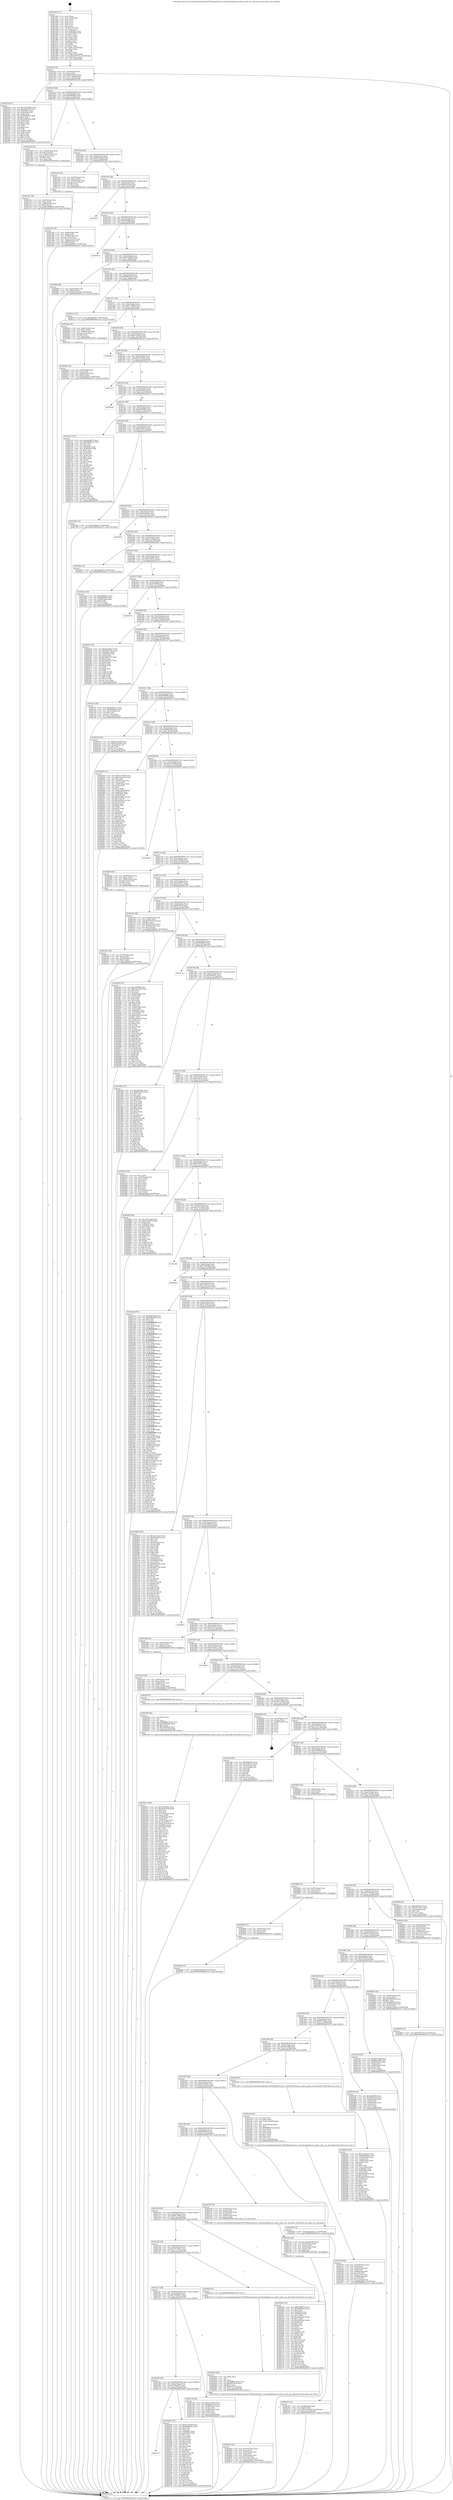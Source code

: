 digraph "0x401440" {
  label = "0x401440 (/mnt/c/Users/mathe/Desktop/tcc/POCII/binaries/extr_linuxfsnfsfilelayout..pnfs.h_pnfs_use_threshold_Final-ollvm.out::main(0))"
  labelloc = "t"
  node[shape=record]

  Entry [label="",width=0.3,height=0.3,shape=circle,fillcolor=black,style=filled]
  "0x4014af" [label="{
     0x4014af [32]\l
     | [instrs]\l
     &nbsp;&nbsp;0x4014af \<+6\>: mov -0xc8(%rbp),%eax\l
     &nbsp;&nbsp;0x4014b5 \<+2\>: mov %eax,%ecx\l
     &nbsp;&nbsp;0x4014b7 \<+6\>: sub $0x81d2c4a6,%ecx\l
     &nbsp;&nbsp;0x4014bd \<+6\>: mov %eax,-0xdc(%rbp)\l
     &nbsp;&nbsp;0x4014c3 \<+6\>: mov %ecx,-0xe0(%rbp)\l
     &nbsp;&nbsp;0x4014c9 \<+6\>: je 0000000000402334 \<main+0xef4\>\l
  }"]
  "0x402334" [label="{
     0x402334 [91]\l
     | [instrs]\l
     &nbsp;&nbsp;0x402334 \<+5\>: mov $0x12203962,%eax\l
     &nbsp;&nbsp;0x402339 \<+5\>: mov $0x335ec47f,%ecx\l
     &nbsp;&nbsp;0x40233e \<+7\>: mov 0x40505c,%edx\l
     &nbsp;&nbsp;0x402345 \<+7\>: mov 0x405060,%esi\l
     &nbsp;&nbsp;0x40234c \<+2\>: mov %edx,%edi\l
     &nbsp;&nbsp;0x40234e \<+6\>: sub $0x2bd054c8,%edi\l
     &nbsp;&nbsp;0x402354 \<+3\>: sub $0x1,%edi\l
     &nbsp;&nbsp;0x402357 \<+6\>: add $0x2bd054c8,%edi\l
     &nbsp;&nbsp;0x40235d \<+3\>: imul %edi,%edx\l
     &nbsp;&nbsp;0x402360 \<+3\>: and $0x1,%edx\l
     &nbsp;&nbsp;0x402363 \<+3\>: cmp $0x0,%edx\l
     &nbsp;&nbsp;0x402366 \<+4\>: sete %r8b\l
     &nbsp;&nbsp;0x40236a \<+3\>: cmp $0xa,%esi\l
     &nbsp;&nbsp;0x40236d \<+4\>: setl %r9b\l
     &nbsp;&nbsp;0x402371 \<+3\>: mov %r8b,%r10b\l
     &nbsp;&nbsp;0x402374 \<+3\>: and %r9b,%r10b\l
     &nbsp;&nbsp;0x402377 \<+3\>: xor %r9b,%r8b\l
     &nbsp;&nbsp;0x40237a \<+3\>: or %r8b,%r10b\l
     &nbsp;&nbsp;0x40237d \<+4\>: test $0x1,%r10b\l
     &nbsp;&nbsp;0x402381 \<+3\>: cmovne %ecx,%eax\l
     &nbsp;&nbsp;0x402384 \<+6\>: mov %eax,-0xc8(%rbp)\l
     &nbsp;&nbsp;0x40238a \<+5\>: jmp 0000000000402a7d \<main+0x163d\>\l
  }"]
  "0x4014cf" [label="{
     0x4014cf [28]\l
     | [instrs]\l
     &nbsp;&nbsp;0x4014cf \<+5\>: jmp 00000000004014d4 \<main+0x94\>\l
     &nbsp;&nbsp;0x4014d4 \<+6\>: mov -0xdc(%rbp),%eax\l
     &nbsp;&nbsp;0x4014da \<+5\>: sub $0x8290b9fa,%eax\l
     &nbsp;&nbsp;0x4014df \<+6\>: mov %eax,-0xe4(%rbp)\l
     &nbsp;&nbsp;0x4014e5 \<+6\>: je 0000000000401deb \<main+0x9ab\>\l
  }"]
  Exit [label="",width=0.3,height=0.3,shape=circle,fillcolor=black,style=filled,peripheries=2]
  "0x401deb" [label="{
     0x401deb [35]\l
     | [instrs]\l
     &nbsp;&nbsp;0x401deb \<+7\>: mov -0xa8(%rbp),%rax\l
     &nbsp;&nbsp;0x401df2 \<+6\>: movl $0x1,(%rax)\l
     &nbsp;&nbsp;0x401df8 \<+7\>: mov -0xa8(%rbp),%rax\l
     &nbsp;&nbsp;0x401dff \<+3\>: movslq (%rax),%rax\l
     &nbsp;&nbsp;0x401e02 \<+4\>: shl $0x3,%rax\l
     &nbsp;&nbsp;0x401e06 \<+3\>: mov %rax,%rdi\l
     &nbsp;&nbsp;0x401e09 \<+5\>: call 0000000000401050 \<malloc@plt\>\l
     | [calls]\l
     &nbsp;&nbsp;0x401050 \{1\} (unknown)\l
  }"]
  "0x4014eb" [label="{
     0x4014eb [28]\l
     | [instrs]\l
     &nbsp;&nbsp;0x4014eb \<+5\>: jmp 00000000004014f0 \<main+0xb0\>\l
     &nbsp;&nbsp;0x4014f0 \<+6\>: mov -0xdc(%rbp),%eax\l
     &nbsp;&nbsp;0x4014f6 \<+5\>: sub $0x848aea59,%eax\l
     &nbsp;&nbsp;0x4014fb \<+6\>: mov %eax,-0xe8(%rbp)\l
     &nbsp;&nbsp;0x401501 \<+6\>: je 0000000000401e5e \<main+0xa1e\>\l
  }"]
  "0x4028ad" [label="{
     0x4028ad [15]\l
     | [instrs]\l
     &nbsp;&nbsp;0x4028ad \<+10\>: movl $0x97430ad6,-0xc8(%rbp)\l
     &nbsp;&nbsp;0x4028b7 \<+5\>: jmp 0000000000402a7d \<main+0x163d\>\l
  }"]
  "0x401e5e" [label="{
     0x401e5e [35]\l
     | [instrs]\l
     &nbsp;&nbsp;0x401e5e \<+7\>: mov -0x90(%rbp),%rax\l
     &nbsp;&nbsp;0x401e65 \<+6\>: movl $0x1,(%rax)\l
     &nbsp;&nbsp;0x401e6b \<+7\>: mov -0x90(%rbp),%rax\l
     &nbsp;&nbsp;0x401e72 \<+3\>: movslq (%rax),%rax\l
     &nbsp;&nbsp;0x401e75 \<+4\>: shl $0x2,%rax\l
     &nbsp;&nbsp;0x401e79 \<+3\>: mov %rax,%rdi\l
     &nbsp;&nbsp;0x401e7c \<+5\>: call 0000000000401050 \<malloc@plt\>\l
     | [calls]\l
     &nbsp;&nbsp;0x401050 \{1\} (unknown)\l
  }"]
  "0x401507" [label="{
     0x401507 [28]\l
     | [instrs]\l
     &nbsp;&nbsp;0x401507 \<+5\>: jmp 000000000040150c \<main+0xcc\>\l
     &nbsp;&nbsp;0x40150c \<+6\>: mov -0xdc(%rbp),%eax\l
     &nbsp;&nbsp;0x401512 \<+5\>: sub $0x886f12e4,%eax\l
     &nbsp;&nbsp;0x401517 \<+6\>: mov %eax,-0xec(%rbp)\l
     &nbsp;&nbsp;0x40151d \<+6\>: je 0000000000401d87 \<main+0x947\>\l
  }"]
  "0x40289e" [label="{
     0x40289e [15]\l
     | [instrs]\l
     &nbsp;&nbsp;0x40289e \<+4\>: mov -0x60(%rbp),%rax\l
     &nbsp;&nbsp;0x4028a2 \<+3\>: mov (%rax),%rax\l
     &nbsp;&nbsp;0x4028a5 \<+3\>: mov %rax,%rdi\l
     &nbsp;&nbsp;0x4028a8 \<+5\>: call 0000000000401030 \<free@plt\>\l
     | [calls]\l
     &nbsp;&nbsp;0x401030 \{1\} (unknown)\l
  }"]
  "0x401d87" [label="{
     0x401d87\l
  }", style=dashed]
  "0x401523" [label="{
     0x401523 [28]\l
     | [instrs]\l
     &nbsp;&nbsp;0x401523 \<+5\>: jmp 0000000000401528 \<main+0xe8\>\l
     &nbsp;&nbsp;0x401528 \<+6\>: mov -0xdc(%rbp),%eax\l
     &nbsp;&nbsp;0x40152e \<+5\>: sub $0x94ff169d,%eax\l
     &nbsp;&nbsp;0x401533 \<+6\>: mov %eax,-0xf0(%rbp)\l
     &nbsp;&nbsp;0x401539 \<+6\>: je 0000000000402913 \<main+0x14d3\>\l
  }"]
  "0x40288f" [label="{
     0x40288f [15]\l
     | [instrs]\l
     &nbsp;&nbsp;0x40288f \<+4\>: mov -0x78(%rbp),%rax\l
     &nbsp;&nbsp;0x402893 \<+3\>: mov (%rax),%rax\l
     &nbsp;&nbsp;0x402896 \<+3\>: mov %rax,%rdi\l
     &nbsp;&nbsp;0x402899 \<+5\>: call 0000000000401030 \<free@plt\>\l
     | [calls]\l
     &nbsp;&nbsp;0x401030 \{1\} (unknown)\l
  }"]
  "0x402913" [label="{
     0x402913\l
  }", style=dashed]
  "0x40153f" [label="{
     0x40153f [28]\l
     | [instrs]\l
     &nbsp;&nbsp;0x40153f \<+5\>: jmp 0000000000401544 \<main+0x104\>\l
     &nbsp;&nbsp;0x401544 \<+6\>: mov -0xdc(%rbp),%eax\l
     &nbsp;&nbsp;0x40154a \<+5\>: sub $0x97430ad6,%eax\l
     &nbsp;&nbsp;0x40154f \<+6\>: mov %eax,-0xf4(%rbp)\l
     &nbsp;&nbsp;0x401555 \<+6\>: je 00000000004028df \<main+0x149f\>\l
  }"]
  "0x402844" [label="{
     0x402844 [15]\l
     | [instrs]\l
     &nbsp;&nbsp;0x402844 \<+10\>: movl $0x59b70219,-0xc8(%rbp)\l
     &nbsp;&nbsp;0x40284e \<+5\>: jmp 0000000000402a7d \<main+0x163d\>\l
  }"]
  "0x4028df" [label="{
     0x4028df [28]\l
     | [instrs]\l
     &nbsp;&nbsp;0x4028df \<+7\>: mov -0xc0(%rbp),%rax\l
     &nbsp;&nbsp;0x4028e6 \<+6\>: movl $0x0,(%rax)\l
     &nbsp;&nbsp;0x4028ec \<+10\>: movl $0x3d11253b,-0xc8(%rbp)\l
     &nbsp;&nbsp;0x4028f6 \<+5\>: jmp 0000000000402a7d \<main+0x163d\>\l
  }"]
  "0x40155b" [label="{
     0x40155b [28]\l
     | [instrs]\l
     &nbsp;&nbsp;0x40155b \<+5\>: jmp 0000000000401560 \<main+0x120\>\l
     &nbsp;&nbsp;0x401560 \<+6\>: mov -0xdc(%rbp),%eax\l
     &nbsp;&nbsp;0x401566 \<+5\>: sub $0x99883142,%eax\l
     &nbsp;&nbsp;0x40156b \<+6\>: mov %eax,-0xf8(%rbp)\l
     &nbsp;&nbsp;0x401571 \<+6\>: je 00000000004021c5 \<main+0xd85\>\l
  }"]
  "0x4027d7" [label="{
     0x4027d7 [31]\l
     | [instrs]\l
     &nbsp;&nbsp;0x4027d7 \<+4\>: mov -0x48(%rbp),%rdx\l
     &nbsp;&nbsp;0x4027db \<+6\>: movl $0x0,(%rdx)\l
     &nbsp;&nbsp;0x4027e1 \<+10\>: movl $0x5c16a2e2,-0xc8(%rbp)\l
     &nbsp;&nbsp;0x4027eb \<+6\>: mov %eax,-0x1c4(%rbp)\l
     &nbsp;&nbsp;0x4027f1 \<+5\>: jmp 0000000000402a7d \<main+0x163d\>\l
  }"]
  "0x4021c5" [label="{
     0x4021c5 [15]\l
     | [instrs]\l
     &nbsp;&nbsp;0x4021c5 \<+10\>: movl $0xeebd5f77,-0xc8(%rbp)\l
     &nbsp;&nbsp;0x4021cf \<+5\>: jmp 0000000000402a7d \<main+0x163d\>\l
  }"]
  "0x401577" [label="{
     0x401577 [28]\l
     | [instrs]\l
     &nbsp;&nbsp;0x401577 \<+5\>: jmp 000000000040157c \<main+0x13c\>\l
     &nbsp;&nbsp;0x40157c \<+6\>: mov -0xdc(%rbp),%eax\l
     &nbsp;&nbsp;0x401582 \<+5\>: sub $0x9c123b95,%eax\l
     &nbsp;&nbsp;0x401587 \<+6\>: mov %eax,-0xfc(%rbp)\l
     &nbsp;&nbsp;0x40158d \<+6\>: je 000000000040249e \<main+0x105e\>\l
  }"]
  "0x4027ba" [label="{
     0x4027ba [29]\l
     | [instrs]\l
     &nbsp;&nbsp;0x4027ba \<+10\>: movabs $0x4030b6,%rdi\l
     &nbsp;&nbsp;0x4027c4 \<+4\>: mov -0x50(%rbp),%rdx\l
     &nbsp;&nbsp;0x4027c8 \<+2\>: mov %eax,(%rdx)\l
     &nbsp;&nbsp;0x4027ca \<+4\>: mov -0x50(%rbp),%rdx\l
     &nbsp;&nbsp;0x4027ce \<+2\>: mov (%rdx),%esi\l
     &nbsp;&nbsp;0x4027d0 \<+2\>: mov $0x0,%al\l
     &nbsp;&nbsp;0x4027d2 \<+5\>: call 0000000000401040 \<printf@plt\>\l
     | [calls]\l
     &nbsp;&nbsp;0x401040 \{1\} (unknown)\l
  }"]
  "0x40249e" [label="{
     0x40249e [29]\l
     | [instrs]\l
     &nbsp;&nbsp;0x40249e \<+4\>: mov -0x68(%rbp),%rax\l
     &nbsp;&nbsp;0x4024a2 \<+6\>: movl $0x1,(%rax)\l
     &nbsp;&nbsp;0x4024a8 \<+4\>: mov -0x68(%rbp),%rax\l
     &nbsp;&nbsp;0x4024ac \<+3\>: movslq (%rax),%rax\l
     &nbsp;&nbsp;0x4024af \<+4\>: shl $0x2,%rax\l
     &nbsp;&nbsp;0x4024b3 \<+3\>: mov %rax,%rdi\l
     &nbsp;&nbsp;0x4024b6 \<+5\>: call 0000000000401050 \<malloc@plt\>\l
     | [calls]\l
     &nbsp;&nbsp;0x401050 \{1\} (unknown)\l
  }"]
  "0x401593" [label="{
     0x401593 [28]\l
     | [instrs]\l
     &nbsp;&nbsp;0x401593 \<+5\>: jmp 0000000000401598 \<main+0x158\>\l
     &nbsp;&nbsp;0x401598 \<+6\>: mov -0xdc(%rbp),%eax\l
     &nbsp;&nbsp;0x40159e \<+5\>: sub $0x9cc07064,%eax\l
     &nbsp;&nbsp;0x4015a3 \<+6\>: mov %eax,-0x100(%rbp)\l
     &nbsp;&nbsp;0x4015a9 \<+6\>: je 0000000000402a33 \<main+0x15f3\>\l
  }"]
  "0x40265a" [label="{
     0x40265a [41]\l
     | [instrs]\l
     &nbsp;&nbsp;0x40265a \<+6\>: mov -0x1c0(%rbp),%ecx\l
     &nbsp;&nbsp;0x402660 \<+3\>: imul %eax,%ecx\l
     &nbsp;&nbsp;0x402663 \<+4\>: mov -0x60(%rbp),%rsi\l
     &nbsp;&nbsp;0x402667 \<+3\>: mov (%rsi),%rsi\l
     &nbsp;&nbsp;0x40266a \<+4\>: mov -0x58(%rbp),%rdi\l
     &nbsp;&nbsp;0x40266e \<+3\>: movslq (%rdi),%rdi\l
     &nbsp;&nbsp;0x402671 \<+3\>: mov %ecx,(%rsi,%rdi,4)\l
     &nbsp;&nbsp;0x402674 \<+10\>: movl $0x6fd7887,-0xc8(%rbp)\l
     &nbsp;&nbsp;0x40267e \<+5\>: jmp 0000000000402a7d \<main+0x163d\>\l
  }"]
  "0x402a33" [label="{
     0x402a33\l
  }", style=dashed]
  "0x4015af" [label="{
     0x4015af [28]\l
     | [instrs]\l
     &nbsp;&nbsp;0x4015af \<+5\>: jmp 00000000004015b4 \<main+0x174\>\l
     &nbsp;&nbsp;0x4015b4 \<+6\>: mov -0xdc(%rbp),%eax\l
     &nbsp;&nbsp;0x4015ba \<+5\>: sub $0xa5375cf1,%eax\l
     &nbsp;&nbsp;0x4015bf \<+6\>: mov %eax,-0x104(%rbp)\l
     &nbsp;&nbsp;0x4015c5 \<+6\>: je 0000000000401d15 \<main+0x8d5\>\l
  }"]
  "0x402632" [label="{
     0x402632 [40]\l
     | [instrs]\l
     &nbsp;&nbsp;0x402632 \<+5\>: mov $0x2,%ecx\l
     &nbsp;&nbsp;0x402637 \<+1\>: cltd\l
     &nbsp;&nbsp;0x402638 \<+2\>: idiv %ecx\l
     &nbsp;&nbsp;0x40263a \<+6\>: imul $0xfffffffe,%edx,%ecx\l
     &nbsp;&nbsp;0x402640 \<+6\>: sub $0xd93151fb,%ecx\l
     &nbsp;&nbsp;0x402646 \<+3\>: add $0x1,%ecx\l
     &nbsp;&nbsp;0x402649 \<+6\>: add $0xd93151fb,%ecx\l
     &nbsp;&nbsp;0x40264f \<+6\>: mov %ecx,-0x1c0(%rbp)\l
     &nbsp;&nbsp;0x402655 \<+5\>: call 0000000000401160 \<next_i\>\l
     | [calls]\l
     &nbsp;&nbsp;0x401160 \{1\} (/mnt/c/Users/mathe/Desktop/tcc/POCII/binaries/extr_linuxfsnfsfilelayout..pnfs.h_pnfs_use_threshold_Final-ollvm.out::next_i)\l
  }"]
  "0x401d15" [label="{
     0x401d15\l
  }", style=dashed]
  "0x4015cb" [label="{
     0x4015cb [28]\l
     | [instrs]\l
     &nbsp;&nbsp;0x4015cb \<+5\>: jmp 00000000004015d0 \<main+0x190\>\l
     &nbsp;&nbsp;0x4015d0 \<+6\>: mov -0xdc(%rbp),%eax\l
     &nbsp;&nbsp;0x4015d6 \<+5\>: sub $0xa6b9bf75,%eax\l
     &nbsp;&nbsp;0x4015db \<+6\>: mov %eax,-0x108(%rbp)\l
     &nbsp;&nbsp;0x4015e1 \<+6\>: je 00000000004029a9 \<main+0x1569\>\l
  }"]
  "0x401a7f" [label="{
     0x401a7f\l
  }", style=dashed]
  "0x4029a9" [label="{
     0x4029a9\l
  }", style=dashed]
  "0x4015e7" [label="{
     0x4015e7 [28]\l
     | [instrs]\l
     &nbsp;&nbsp;0x4015e7 \<+5\>: jmp 00000000004015ec \<main+0x1ac\>\l
     &nbsp;&nbsp;0x4015ec \<+6\>: mov -0xdc(%rbp),%eax\l
     &nbsp;&nbsp;0x4015f2 \<+5\>: sub $0xb4499363,%eax\l
     &nbsp;&nbsp;0x4015f7 \<+6\>: mov %eax,-0x10c(%rbp)\l
     &nbsp;&nbsp;0x4015fd \<+6\>: je 000000000040213c \<main+0xcfc\>\l
  }"]
  "0x4024db" [label="{
     0x4024db [137]\l
     | [instrs]\l
     &nbsp;&nbsp;0x4024db \<+5\>: mov $0x9cc07064,%eax\l
     &nbsp;&nbsp;0x4024e0 \<+5\>: mov $0xdd9bf5d1,%ecx\l
     &nbsp;&nbsp;0x4024e5 \<+2\>: mov $0x1,%dl\l
     &nbsp;&nbsp;0x4024e7 \<+2\>: xor %esi,%esi\l
     &nbsp;&nbsp;0x4024e9 \<+7\>: mov 0x40505c,%edi\l
     &nbsp;&nbsp;0x4024f0 \<+8\>: mov 0x405060,%r8d\l
     &nbsp;&nbsp;0x4024f8 \<+3\>: sub $0x1,%esi\l
     &nbsp;&nbsp;0x4024fb \<+3\>: mov %edi,%r9d\l
     &nbsp;&nbsp;0x4024fe \<+3\>: add %esi,%r9d\l
     &nbsp;&nbsp;0x402501 \<+4\>: imul %r9d,%edi\l
     &nbsp;&nbsp;0x402505 \<+3\>: and $0x1,%edi\l
     &nbsp;&nbsp;0x402508 \<+3\>: cmp $0x0,%edi\l
     &nbsp;&nbsp;0x40250b \<+4\>: sete %r10b\l
     &nbsp;&nbsp;0x40250f \<+4\>: cmp $0xa,%r8d\l
     &nbsp;&nbsp;0x402513 \<+4\>: setl %r11b\l
     &nbsp;&nbsp;0x402517 \<+3\>: mov %r10b,%bl\l
     &nbsp;&nbsp;0x40251a \<+3\>: xor $0xff,%bl\l
     &nbsp;&nbsp;0x40251d \<+3\>: mov %r11b,%r14b\l
     &nbsp;&nbsp;0x402520 \<+4\>: xor $0xff,%r14b\l
     &nbsp;&nbsp;0x402524 \<+3\>: xor $0x0,%dl\l
     &nbsp;&nbsp;0x402527 \<+3\>: mov %bl,%r15b\l
     &nbsp;&nbsp;0x40252a \<+4\>: and $0x0,%r15b\l
     &nbsp;&nbsp;0x40252e \<+3\>: and %dl,%r10b\l
     &nbsp;&nbsp;0x402531 \<+3\>: mov %r14b,%r12b\l
     &nbsp;&nbsp;0x402534 \<+4\>: and $0x0,%r12b\l
     &nbsp;&nbsp;0x402538 \<+3\>: and %dl,%r11b\l
     &nbsp;&nbsp;0x40253b \<+3\>: or %r10b,%r15b\l
     &nbsp;&nbsp;0x40253e \<+3\>: or %r11b,%r12b\l
     &nbsp;&nbsp;0x402541 \<+3\>: xor %r12b,%r15b\l
     &nbsp;&nbsp;0x402544 \<+3\>: or %r14b,%bl\l
     &nbsp;&nbsp;0x402547 \<+3\>: xor $0xff,%bl\l
     &nbsp;&nbsp;0x40254a \<+3\>: or $0x0,%dl\l
     &nbsp;&nbsp;0x40254d \<+2\>: and %dl,%bl\l
     &nbsp;&nbsp;0x40254f \<+3\>: or %bl,%r15b\l
     &nbsp;&nbsp;0x402552 \<+4\>: test $0x1,%r15b\l
     &nbsp;&nbsp;0x402556 \<+3\>: cmovne %ecx,%eax\l
     &nbsp;&nbsp;0x402559 \<+6\>: mov %eax,-0xc8(%rbp)\l
     &nbsp;&nbsp;0x40255f \<+5\>: jmp 0000000000402a7d \<main+0x163d\>\l
  }"]
  "0x40213c" [label="{
     0x40213c [137]\l
     | [instrs]\l
     &nbsp;&nbsp;0x40213c \<+5\>: mov $0xa6b9bf75,%eax\l
     &nbsp;&nbsp;0x402141 \<+5\>: mov $0x99883142,%ecx\l
     &nbsp;&nbsp;0x402146 \<+2\>: mov $0x1,%dl\l
     &nbsp;&nbsp;0x402148 \<+2\>: xor %esi,%esi\l
     &nbsp;&nbsp;0x40214a \<+7\>: mov 0x40505c,%edi\l
     &nbsp;&nbsp;0x402151 \<+8\>: mov 0x405060,%r8d\l
     &nbsp;&nbsp;0x402159 \<+3\>: sub $0x1,%esi\l
     &nbsp;&nbsp;0x40215c \<+3\>: mov %edi,%r9d\l
     &nbsp;&nbsp;0x40215f \<+3\>: add %esi,%r9d\l
     &nbsp;&nbsp;0x402162 \<+4\>: imul %r9d,%edi\l
     &nbsp;&nbsp;0x402166 \<+3\>: and $0x1,%edi\l
     &nbsp;&nbsp;0x402169 \<+3\>: cmp $0x0,%edi\l
     &nbsp;&nbsp;0x40216c \<+4\>: sete %r10b\l
     &nbsp;&nbsp;0x402170 \<+4\>: cmp $0xa,%r8d\l
     &nbsp;&nbsp;0x402174 \<+4\>: setl %r11b\l
     &nbsp;&nbsp;0x402178 \<+3\>: mov %r10b,%bl\l
     &nbsp;&nbsp;0x40217b \<+3\>: xor $0xff,%bl\l
     &nbsp;&nbsp;0x40217e \<+3\>: mov %r11b,%r14b\l
     &nbsp;&nbsp;0x402181 \<+4\>: xor $0xff,%r14b\l
     &nbsp;&nbsp;0x402185 \<+3\>: xor $0x1,%dl\l
     &nbsp;&nbsp;0x402188 \<+3\>: mov %bl,%r15b\l
     &nbsp;&nbsp;0x40218b \<+4\>: and $0xff,%r15b\l
     &nbsp;&nbsp;0x40218f \<+3\>: and %dl,%r10b\l
     &nbsp;&nbsp;0x402192 \<+3\>: mov %r14b,%r12b\l
     &nbsp;&nbsp;0x402195 \<+4\>: and $0xff,%r12b\l
     &nbsp;&nbsp;0x402199 \<+3\>: and %dl,%r11b\l
     &nbsp;&nbsp;0x40219c \<+3\>: or %r10b,%r15b\l
     &nbsp;&nbsp;0x40219f \<+3\>: or %r11b,%r12b\l
     &nbsp;&nbsp;0x4021a2 \<+3\>: xor %r12b,%r15b\l
     &nbsp;&nbsp;0x4021a5 \<+3\>: or %r14b,%bl\l
     &nbsp;&nbsp;0x4021a8 \<+3\>: xor $0xff,%bl\l
     &nbsp;&nbsp;0x4021ab \<+3\>: or $0x1,%dl\l
     &nbsp;&nbsp;0x4021ae \<+2\>: and %dl,%bl\l
     &nbsp;&nbsp;0x4021b0 \<+3\>: or %bl,%r15b\l
     &nbsp;&nbsp;0x4021b3 \<+4\>: test $0x1,%r15b\l
     &nbsp;&nbsp;0x4021b7 \<+3\>: cmovne %ecx,%eax\l
     &nbsp;&nbsp;0x4021ba \<+6\>: mov %eax,-0xc8(%rbp)\l
     &nbsp;&nbsp;0x4021c0 \<+5\>: jmp 0000000000402a7d \<main+0x163d\>\l
  }"]
  "0x401603" [label="{
     0x401603 [28]\l
     | [instrs]\l
     &nbsp;&nbsp;0x401603 \<+5\>: jmp 0000000000401608 \<main+0x1c8\>\l
     &nbsp;&nbsp;0x401608 \<+6\>: mov -0xdc(%rbp),%eax\l
     &nbsp;&nbsp;0x40160e \<+5\>: sub $0xb5df401a,%eax\l
     &nbsp;&nbsp;0x401613 \<+6\>: mov %eax,-0x110(%rbp)\l
     &nbsp;&nbsp;0x401619 \<+6\>: je 000000000040278e \<main+0x134e\>\l
  }"]
  "0x4024bb" [label="{
     0x4024bb [32]\l
     | [instrs]\l
     &nbsp;&nbsp;0x4024bb \<+4\>: mov -0x60(%rbp),%rdi\l
     &nbsp;&nbsp;0x4024bf \<+3\>: mov %rax,(%rdi)\l
     &nbsp;&nbsp;0x4024c2 \<+4\>: mov -0x58(%rbp),%rax\l
     &nbsp;&nbsp;0x4024c6 \<+6\>: movl $0x0,(%rax)\l
     &nbsp;&nbsp;0x4024cc \<+10\>: movl $0x7fbfa0f7,-0xc8(%rbp)\l
     &nbsp;&nbsp;0x4024d6 \<+5\>: jmp 0000000000402a7d \<main+0x163d\>\l
  }"]
  "0x40278e" [label="{
     0x40278e [15]\l
     | [instrs]\l
     &nbsp;&nbsp;0x40278e \<+10\>: movl $0x7fbfa0f7,-0xc8(%rbp)\l
     &nbsp;&nbsp;0x402798 \<+5\>: jmp 0000000000402a7d \<main+0x163d\>\l
  }"]
  "0x40161f" [label="{
     0x40161f [28]\l
     | [instrs]\l
     &nbsp;&nbsp;0x40161f \<+5\>: jmp 0000000000401624 \<main+0x1e4\>\l
     &nbsp;&nbsp;0x401624 \<+6\>: mov -0xdc(%rbp),%eax\l
     &nbsp;&nbsp;0x40162a \<+5\>: sub $0xb9e96a01,%eax\l
     &nbsp;&nbsp;0x40162f \<+6\>: mov %eax,-0x114(%rbp)\l
     &nbsp;&nbsp;0x401635 \<+6\>: je 00000000004028cb \<main+0x148b\>\l
  }"]
  "0x4023bc" [label="{
     0x4023bc [169]\l
     | [instrs]\l
     &nbsp;&nbsp;0x4023bc \<+5\>: mov $0x12203962,%ecx\l
     &nbsp;&nbsp;0x4023c1 \<+5\>: mov $0x6b35e934,%edx\l
     &nbsp;&nbsp;0x4023c6 \<+3\>: mov $0x1,%sil\l
     &nbsp;&nbsp;0x4023c9 \<+2\>: xor %edi,%edi\l
     &nbsp;&nbsp;0x4023cb \<+7\>: mov -0x1bc(%rbp),%r8d\l
     &nbsp;&nbsp;0x4023d2 \<+4\>: imul %eax,%r8d\l
     &nbsp;&nbsp;0x4023d6 \<+4\>: mov -0x78(%rbp),%r9\l
     &nbsp;&nbsp;0x4023da \<+3\>: mov (%r9),%r9\l
     &nbsp;&nbsp;0x4023dd \<+4\>: mov -0x70(%rbp),%r10\l
     &nbsp;&nbsp;0x4023e1 \<+3\>: movslq (%r10),%r10\l
     &nbsp;&nbsp;0x4023e4 \<+4\>: mov %r8d,(%r9,%r10,4)\l
     &nbsp;&nbsp;0x4023e8 \<+7\>: mov 0x40505c,%eax\l
     &nbsp;&nbsp;0x4023ef \<+8\>: mov 0x405060,%r8d\l
     &nbsp;&nbsp;0x4023f7 \<+3\>: sub $0x1,%edi\l
     &nbsp;&nbsp;0x4023fa \<+3\>: mov %eax,%r11d\l
     &nbsp;&nbsp;0x4023fd \<+3\>: add %edi,%r11d\l
     &nbsp;&nbsp;0x402400 \<+4\>: imul %r11d,%eax\l
     &nbsp;&nbsp;0x402404 \<+3\>: and $0x1,%eax\l
     &nbsp;&nbsp;0x402407 \<+3\>: cmp $0x0,%eax\l
     &nbsp;&nbsp;0x40240a \<+3\>: sete %bl\l
     &nbsp;&nbsp;0x40240d \<+4\>: cmp $0xa,%r8d\l
     &nbsp;&nbsp;0x402411 \<+4\>: setl %r14b\l
     &nbsp;&nbsp;0x402415 \<+3\>: mov %bl,%r15b\l
     &nbsp;&nbsp;0x402418 \<+4\>: xor $0xff,%r15b\l
     &nbsp;&nbsp;0x40241c \<+3\>: mov %r14b,%r12b\l
     &nbsp;&nbsp;0x40241f \<+4\>: xor $0xff,%r12b\l
     &nbsp;&nbsp;0x402423 \<+4\>: xor $0x0,%sil\l
     &nbsp;&nbsp;0x402427 \<+3\>: mov %r15b,%r13b\l
     &nbsp;&nbsp;0x40242a \<+4\>: and $0x0,%r13b\l
     &nbsp;&nbsp;0x40242e \<+3\>: and %sil,%bl\l
     &nbsp;&nbsp;0x402431 \<+3\>: mov %r12b,%al\l
     &nbsp;&nbsp;0x402434 \<+2\>: and $0x0,%al\l
     &nbsp;&nbsp;0x402436 \<+3\>: and %sil,%r14b\l
     &nbsp;&nbsp;0x402439 \<+3\>: or %bl,%r13b\l
     &nbsp;&nbsp;0x40243c \<+3\>: or %r14b,%al\l
     &nbsp;&nbsp;0x40243f \<+3\>: xor %al,%r13b\l
     &nbsp;&nbsp;0x402442 \<+3\>: or %r12b,%r15b\l
     &nbsp;&nbsp;0x402445 \<+4\>: xor $0xff,%r15b\l
     &nbsp;&nbsp;0x402449 \<+4\>: or $0x0,%sil\l
     &nbsp;&nbsp;0x40244d \<+3\>: and %sil,%r15b\l
     &nbsp;&nbsp;0x402450 \<+3\>: or %r15b,%r13b\l
     &nbsp;&nbsp;0x402453 \<+4\>: test $0x1,%r13b\l
     &nbsp;&nbsp;0x402457 \<+3\>: cmovne %edx,%ecx\l
     &nbsp;&nbsp;0x40245a \<+6\>: mov %ecx,-0xc8(%rbp)\l
     &nbsp;&nbsp;0x402460 \<+5\>: jmp 0000000000402a7d \<main+0x163d\>\l
  }"]
  "0x4028cb" [label="{
     0x4028cb\l
  }", style=dashed]
  "0x40163b" [label="{
     0x40163b [28]\l
     | [instrs]\l
     &nbsp;&nbsp;0x40163b \<+5\>: jmp 0000000000401640 \<main+0x200\>\l
     &nbsp;&nbsp;0x401640 \<+6\>: mov -0xdc(%rbp),%eax\l
     &nbsp;&nbsp;0x401646 \<+5\>: sub $0xba21a26d,%eax\l
     &nbsp;&nbsp;0x40164b \<+6\>: mov %eax,-0x118(%rbp)\l
     &nbsp;&nbsp;0x401651 \<+6\>: je 000000000040209a \<main+0xc5a\>\l
  }"]
  "0x402394" [label="{
     0x402394 [40]\l
     | [instrs]\l
     &nbsp;&nbsp;0x402394 \<+5\>: mov $0x2,%ecx\l
     &nbsp;&nbsp;0x402399 \<+1\>: cltd\l
     &nbsp;&nbsp;0x40239a \<+2\>: idiv %ecx\l
     &nbsp;&nbsp;0x40239c \<+6\>: imul $0xfffffffe,%edx,%ecx\l
     &nbsp;&nbsp;0x4023a2 \<+6\>: add $0x5bd48e8a,%ecx\l
     &nbsp;&nbsp;0x4023a8 \<+3\>: add $0x1,%ecx\l
     &nbsp;&nbsp;0x4023ab \<+6\>: sub $0x5bd48e8a,%ecx\l
     &nbsp;&nbsp;0x4023b1 \<+6\>: mov %ecx,-0x1bc(%rbp)\l
     &nbsp;&nbsp;0x4023b7 \<+5\>: call 0000000000401160 \<next_i\>\l
     | [calls]\l
     &nbsp;&nbsp;0x401160 \{1\} (/mnt/c/Users/mathe/Desktop/tcc/POCII/binaries/extr_linuxfsnfsfilelayout..pnfs.h_pnfs_use_threshold_Final-ollvm.out::next_i)\l
  }"]
  "0x40209a" [label="{
     0x40209a [15]\l
     | [instrs]\l
     &nbsp;&nbsp;0x40209a \<+10\>: movl $0x5a6fd370,-0xc8(%rbp)\l
     &nbsp;&nbsp;0x4020a4 \<+5\>: jmp 0000000000402a7d \<main+0x163d\>\l
  }"]
  "0x401657" [label="{
     0x401657 [28]\l
     | [instrs]\l
     &nbsp;&nbsp;0x401657 \<+5\>: jmp 000000000040165c \<main+0x21c\>\l
     &nbsp;&nbsp;0x40165c \<+6\>: mov -0xdc(%rbp),%eax\l
     &nbsp;&nbsp;0x401662 \<+5\>: sub $0xc0fa6fe5,%eax\l
     &nbsp;&nbsp;0x401667 \<+6\>: mov %eax,-0x11c(%rbp)\l
     &nbsp;&nbsp;0x40166d \<+6\>: je 0000000000401dcd \<main+0x98d\>\l
  }"]
  "0x402221" [label="{
     0x402221 [32]\l
     | [instrs]\l
     &nbsp;&nbsp;0x402221 \<+4\>: mov -0x78(%rbp),%rdi\l
     &nbsp;&nbsp;0x402225 \<+3\>: mov %rax,(%rdi)\l
     &nbsp;&nbsp;0x402228 \<+4\>: mov -0x70(%rbp),%rax\l
     &nbsp;&nbsp;0x40222c \<+6\>: movl $0x0,(%rax)\l
     &nbsp;&nbsp;0x402232 \<+10\>: movl $0xcdb36aad,-0xc8(%rbp)\l
     &nbsp;&nbsp;0x40223c \<+5\>: jmp 0000000000402a7d \<main+0x163d\>\l
  }"]
  "0x401dcd" [label="{
     0x401dcd [30]\l
     | [instrs]\l
     &nbsp;&nbsp;0x401dcd \<+5\>: mov $0x2ba9b0c5,%eax\l
     &nbsp;&nbsp;0x401dd2 \<+5\>: mov $0x8290b9fa,%ecx\l
     &nbsp;&nbsp;0x401dd7 \<+3\>: mov -0x30(%rbp),%edx\l
     &nbsp;&nbsp;0x401dda \<+3\>: cmp $0x0,%edx\l
     &nbsp;&nbsp;0x401ddd \<+3\>: cmove %ecx,%eax\l
     &nbsp;&nbsp;0x401de0 \<+6\>: mov %eax,-0xc8(%rbp)\l
     &nbsp;&nbsp;0x401de6 \<+5\>: jmp 0000000000402a7d \<main+0x163d\>\l
  }"]
  "0x401673" [label="{
     0x401673 [28]\l
     | [instrs]\l
     &nbsp;&nbsp;0x401673 \<+5\>: jmp 0000000000401678 \<main+0x238\>\l
     &nbsp;&nbsp;0x401678 \<+6\>: mov -0xdc(%rbp),%eax\l
     &nbsp;&nbsp;0x40167e \<+5\>: sub $0xc4f1f0f0,%eax\l
     &nbsp;&nbsp;0x401683 \<+6\>: mov %eax,-0x120(%rbp)\l
     &nbsp;&nbsp;0x401689 \<+6\>: je 0000000000402979 \<main+0x1539\>\l
  }"]
  "0x401f18" [label="{
     0x401f18 [62]\l
     | [instrs]\l
     &nbsp;&nbsp;0x401f18 \<+6\>: mov -0x1b8(%rbp),%ecx\l
     &nbsp;&nbsp;0x401f1e \<+3\>: imul %eax,%ecx\l
     &nbsp;&nbsp;0x401f21 \<+7\>: mov -0xa0(%rbp),%r8\l
     &nbsp;&nbsp;0x401f28 \<+3\>: mov (%r8),%r8\l
     &nbsp;&nbsp;0x401f2b \<+7\>: mov -0x98(%rbp),%r9\l
     &nbsp;&nbsp;0x401f32 \<+3\>: movslq (%r9),%r9\l
     &nbsp;&nbsp;0x401f35 \<+4\>: mov (%r8,%r9,8),%r8\l
     &nbsp;&nbsp;0x401f39 \<+7\>: mov -0x88(%rbp),%r9\l
     &nbsp;&nbsp;0x401f40 \<+3\>: movslq (%r9),%r9\l
     &nbsp;&nbsp;0x401f43 \<+4\>: mov %ecx,(%r8,%r9,4)\l
     &nbsp;&nbsp;0x401f47 \<+10\>: movl $0xf9b48ef7,-0xc8(%rbp)\l
     &nbsp;&nbsp;0x401f51 \<+5\>: jmp 0000000000402a7d \<main+0x163d\>\l
  }"]
  "0x402979" [label="{
     0x402979\l
  }", style=dashed]
  "0x40168f" [label="{
     0x40168f [28]\l
     | [instrs]\l
     &nbsp;&nbsp;0x40168f \<+5\>: jmp 0000000000401694 \<main+0x254\>\l
     &nbsp;&nbsp;0x401694 \<+6\>: mov -0xdc(%rbp),%eax\l
     &nbsp;&nbsp;0x40169a \<+5\>: sub $0xcdb36aad,%eax\l
     &nbsp;&nbsp;0x40169f \<+6\>: mov %eax,-0x124(%rbp)\l
     &nbsp;&nbsp;0x4016a5 \<+6\>: je 0000000000402241 \<main+0xe01\>\l
  }"]
  "0x401ee4" [label="{
     0x401ee4 [52]\l
     | [instrs]\l
     &nbsp;&nbsp;0x401ee4 \<+2\>: xor %ecx,%ecx\l
     &nbsp;&nbsp;0x401ee6 \<+5\>: mov $0x2,%edx\l
     &nbsp;&nbsp;0x401eeb \<+6\>: mov %edx,-0x1b4(%rbp)\l
     &nbsp;&nbsp;0x401ef1 \<+1\>: cltd\l
     &nbsp;&nbsp;0x401ef2 \<+6\>: mov -0x1b4(%rbp),%esi\l
     &nbsp;&nbsp;0x401ef8 \<+2\>: idiv %esi\l
     &nbsp;&nbsp;0x401efa \<+6\>: imul $0xfffffffe,%edx,%edx\l
     &nbsp;&nbsp;0x401f00 \<+2\>: mov %ecx,%edi\l
     &nbsp;&nbsp;0x401f02 \<+2\>: sub %edx,%edi\l
     &nbsp;&nbsp;0x401f04 \<+2\>: mov %ecx,%edx\l
     &nbsp;&nbsp;0x401f06 \<+3\>: sub $0x1,%edx\l
     &nbsp;&nbsp;0x401f09 \<+2\>: add %edx,%edi\l
     &nbsp;&nbsp;0x401f0b \<+2\>: sub %edi,%ecx\l
     &nbsp;&nbsp;0x401f0d \<+6\>: mov %ecx,-0x1b8(%rbp)\l
     &nbsp;&nbsp;0x401f13 \<+5\>: call 0000000000401160 \<next_i\>\l
     | [calls]\l
     &nbsp;&nbsp;0x401160 \{1\} (/mnt/c/Users/mathe/Desktop/tcc/POCII/binaries/extr_linuxfsnfsfilelayout..pnfs.h_pnfs_use_threshold_Final-ollvm.out::next_i)\l
  }"]
  "0x402241" [label="{
     0x402241 [91]\l
     | [instrs]\l
     &nbsp;&nbsp;0x402241 \<+5\>: mov $0x2eaa0a27,%eax\l
     &nbsp;&nbsp;0x402246 \<+5\>: mov $0x659734ab,%ecx\l
     &nbsp;&nbsp;0x40224b \<+7\>: mov 0x40505c,%edx\l
     &nbsp;&nbsp;0x402252 \<+7\>: mov 0x405060,%esi\l
     &nbsp;&nbsp;0x402259 \<+2\>: mov %edx,%edi\l
     &nbsp;&nbsp;0x40225b \<+6\>: add $0x269ef737,%edi\l
     &nbsp;&nbsp;0x402261 \<+3\>: sub $0x1,%edi\l
     &nbsp;&nbsp;0x402264 \<+6\>: sub $0x269ef737,%edi\l
     &nbsp;&nbsp;0x40226a \<+3\>: imul %edi,%edx\l
     &nbsp;&nbsp;0x40226d \<+3\>: and $0x1,%edx\l
     &nbsp;&nbsp;0x402270 \<+3\>: cmp $0x0,%edx\l
     &nbsp;&nbsp;0x402273 \<+4\>: sete %r8b\l
     &nbsp;&nbsp;0x402277 \<+3\>: cmp $0xa,%esi\l
     &nbsp;&nbsp;0x40227a \<+4\>: setl %r9b\l
     &nbsp;&nbsp;0x40227e \<+3\>: mov %r8b,%r10b\l
     &nbsp;&nbsp;0x402281 \<+3\>: and %r9b,%r10b\l
     &nbsp;&nbsp;0x402284 \<+3\>: xor %r9b,%r8b\l
     &nbsp;&nbsp;0x402287 \<+3\>: or %r8b,%r10b\l
     &nbsp;&nbsp;0x40228a \<+4\>: test $0x1,%r10b\l
     &nbsp;&nbsp;0x40228e \<+3\>: cmovne %ecx,%eax\l
     &nbsp;&nbsp;0x402291 \<+6\>: mov %eax,-0xc8(%rbp)\l
     &nbsp;&nbsp;0x402297 \<+5\>: jmp 0000000000402a7d \<main+0x163d\>\l
  }"]
  "0x4016ab" [label="{
     0x4016ab [28]\l
     | [instrs]\l
     &nbsp;&nbsp;0x4016ab \<+5\>: jmp 00000000004016b0 \<main+0x270\>\l
     &nbsp;&nbsp;0x4016b0 \<+6\>: mov -0xdc(%rbp),%eax\l
     &nbsp;&nbsp;0x4016b6 \<+5\>: sub $0xd696c405,%eax\l
     &nbsp;&nbsp;0x4016bb \<+6\>: mov %eax,-0x128(%rbp)\l
     &nbsp;&nbsp;0x4016c1 \<+6\>: je 0000000000401c9c \<main+0x85c\>\l
  }"]
  "0x401e81" [label="{
     0x401e81 [52]\l
     | [instrs]\l
     &nbsp;&nbsp;0x401e81 \<+7\>: mov -0xa0(%rbp),%rdi\l
     &nbsp;&nbsp;0x401e88 \<+3\>: mov (%rdi),%rdi\l
     &nbsp;&nbsp;0x401e8b \<+7\>: mov -0x98(%rbp),%rcx\l
     &nbsp;&nbsp;0x401e92 \<+3\>: movslq (%rcx),%rcx\l
     &nbsp;&nbsp;0x401e95 \<+4\>: mov %rax,(%rdi,%rcx,8)\l
     &nbsp;&nbsp;0x401e99 \<+7\>: mov -0x88(%rbp),%rax\l
     &nbsp;&nbsp;0x401ea0 \<+6\>: movl $0x0,(%rax)\l
     &nbsp;&nbsp;0x401ea6 \<+10\>: movl $0x5a6fd370,-0xc8(%rbp)\l
     &nbsp;&nbsp;0x401eb0 \<+5\>: jmp 0000000000402a7d \<main+0x163d\>\l
  }"]
  "0x401c9c" [label="{
     0x401c9c [30]\l
     | [instrs]\l
     &nbsp;&nbsp;0x401c9c \<+5\>: mov $0x2e05f711,%eax\l
     &nbsp;&nbsp;0x401ca1 \<+5\>: mov $0xf9409653,%ecx\l
     &nbsp;&nbsp;0x401ca6 \<+3\>: mov -0x31(%rbp),%dl\l
     &nbsp;&nbsp;0x401ca9 \<+3\>: test $0x1,%dl\l
     &nbsp;&nbsp;0x401cac \<+3\>: cmovne %ecx,%eax\l
     &nbsp;&nbsp;0x401caf \<+6\>: mov %eax,-0xc8(%rbp)\l
     &nbsp;&nbsp;0x401cb5 \<+5\>: jmp 0000000000402a7d \<main+0x163d\>\l
  }"]
  "0x4016c7" [label="{
     0x4016c7 [28]\l
     | [instrs]\l
     &nbsp;&nbsp;0x4016c7 \<+5\>: jmp 00000000004016cc \<main+0x28c\>\l
     &nbsp;&nbsp;0x4016cc \<+6\>: mov -0xdc(%rbp),%eax\l
     &nbsp;&nbsp;0x4016d2 \<+5\>: sub $0xdbd08d6e,%eax\l
     &nbsp;&nbsp;0x4016d7 \<+6\>: mov %eax,-0x12c(%rbp)\l
     &nbsp;&nbsp;0x4016dd \<+6\>: je 0000000000402316 \<main+0xed6\>\l
  }"]
  "0x401a63" [label="{
     0x401a63 [28]\l
     | [instrs]\l
     &nbsp;&nbsp;0x401a63 \<+5\>: jmp 0000000000401a68 \<main+0x628\>\l
     &nbsp;&nbsp;0x401a68 \<+6\>: mov -0xdc(%rbp),%eax\l
     &nbsp;&nbsp;0x401a6e \<+5\>: sub $0x7fbfa0f7,%eax\l
     &nbsp;&nbsp;0x401a73 \<+6\>: mov %eax,-0x1b0(%rbp)\l
     &nbsp;&nbsp;0x401a79 \<+6\>: je 00000000004024db \<main+0x109b\>\l
  }"]
  "0x402316" [label="{
     0x402316 [30]\l
     | [instrs]\l
     &nbsp;&nbsp;0x402316 \<+5\>: mov $0x9c123b95,%eax\l
     &nbsp;&nbsp;0x40231b \<+5\>: mov $0x81d2c4a6,%ecx\l
     &nbsp;&nbsp;0x402320 \<+3\>: mov -0x2a(%rbp),%dl\l
     &nbsp;&nbsp;0x402323 \<+3\>: test $0x1,%dl\l
     &nbsp;&nbsp;0x402326 \<+3\>: cmovne %ecx,%eax\l
     &nbsp;&nbsp;0x402329 \<+6\>: mov %eax,-0xc8(%rbp)\l
     &nbsp;&nbsp;0x40232f \<+5\>: jmp 0000000000402a7d \<main+0x163d\>\l
  }"]
  "0x4016e3" [label="{
     0x4016e3 [28]\l
     | [instrs]\l
     &nbsp;&nbsp;0x4016e3 \<+5\>: jmp 00000000004016e8 \<main+0x2a8\>\l
     &nbsp;&nbsp;0x4016e8 \<+6\>: mov -0xdc(%rbp),%eax\l
     &nbsp;&nbsp;0x4016ee \<+5\>: sub $0xdd9bf5d1,%eax\l
     &nbsp;&nbsp;0x4016f3 \<+6\>: mov %eax,-0x130(%rbp)\l
     &nbsp;&nbsp;0x4016f9 \<+6\>: je 0000000000402564 \<main+0x1124\>\l
  }"]
  "0x401e34" [label="{
     0x401e34 [42]\l
     | [instrs]\l
     &nbsp;&nbsp;0x401e34 \<+5\>: mov $0xee1f3494,%eax\l
     &nbsp;&nbsp;0x401e39 \<+5\>: mov $0x848aea59,%ecx\l
     &nbsp;&nbsp;0x401e3e \<+7\>: mov -0x98(%rbp),%rdx\l
     &nbsp;&nbsp;0x401e45 \<+2\>: mov (%rdx),%esi\l
     &nbsp;&nbsp;0x401e47 \<+7\>: mov -0xa8(%rbp),%rdx\l
     &nbsp;&nbsp;0x401e4e \<+2\>: cmp (%rdx),%esi\l
     &nbsp;&nbsp;0x401e50 \<+3\>: cmovl %ecx,%eax\l
     &nbsp;&nbsp;0x401e53 \<+6\>: mov %eax,-0xc8(%rbp)\l
     &nbsp;&nbsp;0x401e59 \<+5\>: jmp 0000000000402a7d \<main+0x163d\>\l
  }"]
  "0x402564" [label="{
     0x402564 [171]\l
     | [instrs]\l
     &nbsp;&nbsp;0x402564 \<+5\>: mov $0x9cc07064,%eax\l
     &nbsp;&nbsp;0x402569 \<+5\>: mov $0x51da3432,%ecx\l
     &nbsp;&nbsp;0x40256e \<+2\>: mov $0x1,%dl\l
     &nbsp;&nbsp;0x402570 \<+4\>: mov -0x58(%rbp),%rsi\l
     &nbsp;&nbsp;0x402574 \<+2\>: mov (%rsi),%edi\l
     &nbsp;&nbsp;0x402576 \<+4\>: mov -0x68(%rbp),%rsi\l
     &nbsp;&nbsp;0x40257a \<+2\>: cmp (%rsi),%edi\l
     &nbsp;&nbsp;0x40257c \<+4\>: setl %r8b\l
     &nbsp;&nbsp;0x402580 \<+4\>: and $0x1,%r8b\l
     &nbsp;&nbsp;0x402584 \<+4\>: mov %r8b,-0x29(%rbp)\l
     &nbsp;&nbsp;0x402588 \<+7\>: mov 0x40505c,%edi\l
     &nbsp;&nbsp;0x40258f \<+8\>: mov 0x405060,%r9d\l
     &nbsp;&nbsp;0x402597 \<+3\>: mov %edi,%r10d\l
     &nbsp;&nbsp;0x40259a \<+7\>: add $0xe51ff6ec,%r10d\l
     &nbsp;&nbsp;0x4025a1 \<+4\>: sub $0x1,%r10d\l
     &nbsp;&nbsp;0x4025a5 \<+7\>: sub $0xe51ff6ec,%r10d\l
     &nbsp;&nbsp;0x4025ac \<+4\>: imul %r10d,%edi\l
     &nbsp;&nbsp;0x4025b0 \<+3\>: and $0x1,%edi\l
     &nbsp;&nbsp;0x4025b3 \<+3\>: cmp $0x0,%edi\l
     &nbsp;&nbsp;0x4025b6 \<+4\>: sete %r8b\l
     &nbsp;&nbsp;0x4025ba \<+4\>: cmp $0xa,%r9d\l
     &nbsp;&nbsp;0x4025be \<+4\>: setl %r11b\l
     &nbsp;&nbsp;0x4025c2 \<+3\>: mov %r8b,%bl\l
     &nbsp;&nbsp;0x4025c5 \<+3\>: xor $0xff,%bl\l
     &nbsp;&nbsp;0x4025c8 \<+3\>: mov %r11b,%r14b\l
     &nbsp;&nbsp;0x4025cb \<+4\>: xor $0xff,%r14b\l
     &nbsp;&nbsp;0x4025cf \<+3\>: xor $0x1,%dl\l
     &nbsp;&nbsp;0x4025d2 \<+3\>: mov %bl,%r15b\l
     &nbsp;&nbsp;0x4025d5 \<+4\>: and $0xff,%r15b\l
     &nbsp;&nbsp;0x4025d9 \<+3\>: and %dl,%r8b\l
     &nbsp;&nbsp;0x4025dc \<+3\>: mov %r14b,%r12b\l
     &nbsp;&nbsp;0x4025df \<+4\>: and $0xff,%r12b\l
     &nbsp;&nbsp;0x4025e3 \<+3\>: and %dl,%r11b\l
     &nbsp;&nbsp;0x4025e6 \<+3\>: or %r8b,%r15b\l
     &nbsp;&nbsp;0x4025e9 \<+3\>: or %r11b,%r12b\l
     &nbsp;&nbsp;0x4025ec \<+3\>: xor %r12b,%r15b\l
     &nbsp;&nbsp;0x4025ef \<+3\>: or %r14b,%bl\l
     &nbsp;&nbsp;0x4025f2 \<+3\>: xor $0xff,%bl\l
     &nbsp;&nbsp;0x4025f5 \<+3\>: or $0x1,%dl\l
     &nbsp;&nbsp;0x4025f8 \<+2\>: and %dl,%bl\l
     &nbsp;&nbsp;0x4025fa \<+3\>: or %bl,%r15b\l
     &nbsp;&nbsp;0x4025fd \<+4\>: test $0x1,%r15b\l
     &nbsp;&nbsp;0x402601 \<+3\>: cmovne %ecx,%eax\l
     &nbsp;&nbsp;0x402604 \<+6\>: mov %eax,-0xc8(%rbp)\l
     &nbsp;&nbsp;0x40260a \<+5\>: jmp 0000000000402a7d \<main+0x163d\>\l
  }"]
  "0x4016ff" [label="{
     0x4016ff [28]\l
     | [instrs]\l
     &nbsp;&nbsp;0x4016ff \<+5\>: jmp 0000000000401704 \<main+0x2c4\>\l
     &nbsp;&nbsp;0x401704 \<+6\>: mov -0xdc(%rbp),%eax\l
     &nbsp;&nbsp;0x40170a \<+5\>: sub $0xea474660,%eax\l
     &nbsp;&nbsp;0x40170f \<+6\>: mov %eax,-0x134(%rbp)\l
     &nbsp;&nbsp;0x401715 \<+6\>: je 0000000000402958 \<main+0x1518\>\l
  }"]
  "0x401a47" [label="{
     0x401a47 [28]\l
     | [instrs]\l
     &nbsp;&nbsp;0x401a47 \<+5\>: jmp 0000000000401a4c \<main+0x60c\>\l
     &nbsp;&nbsp;0x401a4c \<+6\>: mov -0xdc(%rbp),%eax\l
     &nbsp;&nbsp;0x401a52 \<+5\>: sub $0x7569b031,%eax\l
     &nbsp;&nbsp;0x401a57 \<+6\>: mov %eax,-0x1ac(%rbp)\l
     &nbsp;&nbsp;0x401a5d \<+6\>: je 0000000000401e34 \<main+0x9f4\>\l
  }"]
  "0x402958" [label="{
     0x402958\l
  }", style=dashed]
  "0x40171b" [label="{
     0x40171b [28]\l
     | [instrs]\l
     &nbsp;&nbsp;0x40171b \<+5\>: jmp 0000000000401720 \<main+0x2e0\>\l
     &nbsp;&nbsp;0x401720 \<+6\>: mov -0xdc(%rbp),%eax\l
     &nbsp;&nbsp;0x401726 \<+5\>: sub $0xee1f3494,%eax\l
     &nbsp;&nbsp;0x40172b \<+6\>: mov %eax,-0x138(%rbp)\l
     &nbsp;&nbsp;0x401731 \<+6\>: je 0000000000402204 \<main+0xdc4\>\l
  }"]
  "0x40262d" [label="{
     0x40262d [5]\l
     | [instrs]\l
     &nbsp;&nbsp;0x40262d \<+5\>: call 0000000000401160 \<next_i\>\l
     | [calls]\l
     &nbsp;&nbsp;0x401160 \{1\} (/mnt/c/Users/mathe/Desktop/tcc/POCII/binaries/extr_linuxfsnfsfilelayout..pnfs.h_pnfs_use_threshold_Final-ollvm.out::next_i)\l
  }"]
  "0x402204" [label="{
     0x402204 [29]\l
     | [instrs]\l
     &nbsp;&nbsp;0x402204 \<+4\>: mov -0x80(%rbp),%rax\l
     &nbsp;&nbsp;0x402208 \<+6\>: movl $0x1,(%rax)\l
     &nbsp;&nbsp;0x40220e \<+4\>: mov -0x80(%rbp),%rax\l
     &nbsp;&nbsp;0x402212 \<+3\>: movslq (%rax),%rax\l
     &nbsp;&nbsp;0x402215 \<+4\>: shl $0x2,%rax\l
     &nbsp;&nbsp;0x402219 \<+3\>: mov %rax,%rdi\l
     &nbsp;&nbsp;0x40221c \<+5\>: call 0000000000401050 \<malloc@plt\>\l
     | [calls]\l
     &nbsp;&nbsp;0x401050 \{1\} (unknown)\l
  }"]
  "0x401737" [label="{
     0x401737 [28]\l
     | [instrs]\l
     &nbsp;&nbsp;0x401737 \<+5\>: jmp 000000000040173c \<main+0x2fc\>\l
     &nbsp;&nbsp;0x40173c \<+6\>: mov -0xdc(%rbp),%eax\l
     &nbsp;&nbsp;0x401742 \<+5\>: sub $0xeebd5f77,%eax\l
     &nbsp;&nbsp;0x401747 \<+6\>: mov %eax,-0x13c(%rbp)\l
     &nbsp;&nbsp;0x40174d \<+6\>: je 00000000004021d4 \<main+0xd94\>\l
  }"]
  "0x401a2b" [label="{
     0x401a2b [28]\l
     | [instrs]\l
     &nbsp;&nbsp;0x401a2b \<+5\>: jmp 0000000000401a30 \<main+0x5f0\>\l
     &nbsp;&nbsp;0x401a30 \<+6\>: mov -0xdc(%rbp),%eax\l
     &nbsp;&nbsp;0x401a36 \<+5\>: sub $0x7317291c,%eax\l
     &nbsp;&nbsp;0x401a3b \<+6\>: mov %eax,-0x1a8(%rbp)\l
     &nbsp;&nbsp;0x401a41 \<+6\>: je 000000000040262d \<main+0x11ed\>\l
  }"]
  "0x4021d4" [label="{
     0x4021d4 [48]\l
     | [instrs]\l
     &nbsp;&nbsp;0x4021d4 \<+7\>: mov -0x98(%rbp),%rax\l
     &nbsp;&nbsp;0x4021db \<+2\>: mov (%rax),%ecx\l
     &nbsp;&nbsp;0x4021dd \<+6\>: add $0x5791bc34,%ecx\l
     &nbsp;&nbsp;0x4021e3 \<+3\>: add $0x1,%ecx\l
     &nbsp;&nbsp;0x4021e6 \<+6\>: sub $0x5791bc34,%ecx\l
     &nbsp;&nbsp;0x4021ec \<+7\>: mov -0x98(%rbp),%rax\l
     &nbsp;&nbsp;0x4021f3 \<+2\>: mov %ecx,(%rax)\l
     &nbsp;&nbsp;0x4021f5 \<+10\>: movl $0x7569b031,-0xc8(%rbp)\l
     &nbsp;&nbsp;0x4021ff \<+5\>: jmp 0000000000402a7d \<main+0x163d\>\l
  }"]
  "0x401753" [label="{
     0x401753 [28]\l
     | [instrs]\l
     &nbsp;&nbsp;0x401753 \<+5\>: jmp 0000000000401758 \<main+0x318\>\l
     &nbsp;&nbsp;0x401758 \<+6\>: mov -0xdc(%rbp),%eax\l
     &nbsp;&nbsp;0x40175e \<+5\>: sub $0xf0672fc5,%eax\l
     &nbsp;&nbsp;0x401763 \<+6\>: mov %eax,-0x140(%rbp)\l
     &nbsp;&nbsp;0x401769 \<+6\>: je 0000000000401fdf \<main+0xb9f\>\l
  }"]
  "0x4020a9" [label="{
     0x4020a9 [147]\l
     | [instrs]\l
     &nbsp;&nbsp;0x4020a9 \<+5\>: mov $0xa6b9bf75,%eax\l
     &nbsp;&nbsp;0x4020ae \<+5\>: mov $0xb4499363,%ecx\l
     &nbsp;&nbsp;0x4020b3 \<+2\>: mov $0x1,%dl\l
     &nbsp;&nbsp;0x4020b5 \<+7\>: mov 0x40505c,%esi\l
     &nbsp;&nbsp;0x4020bc \<+7\>: mov 0x405060,%edi\l
     &nbsp;&nbsp;0x4020c3 \<+3\>: mov %esi,%r8d\l
     &nbsp;&nbsp;0x4020c6 \<+7\>: add $0xe3e65a42,%r8d\l
     &nbsp;&nbsp;0x4020cd \<+4\>: sub $0x1,%r8d\l
     &nbsp;&nbsp;0x4020d1 \<+7\>: sub $0xe3e65a42,%r8d\l
     &nbsp;&nbsp;0x4020d8 \<+4\>: imul %r8d,%esi\l
     &nbsp;&nbsp;0x4020dc \<+3\>: and $0x1,%esi\l
     &nbsp;&nbsp;0x4020df \<+3\>: cmp $0x0,%esi\l
     &nbsp;&nbsp;0x4020e2 \<+4\>: sete %r9b\l
     &nbsp;&nbsp;0x4020e6 \<+3\>: cmp $0xa,%edi\l
     &nbsp;&nbsp;0x4020e9 \<+4\>: setl %r10b\l
     &nbsp;&nbsp;0x4020ed \<+3\>: mov %r9b,%r11b\l
     &nbsp;&nbsp;0x4020f0 \<+4\>: xor $0xff,%r11b\l
     &nbsp;&nbsp;0x4020f4 \<+3\>: mov %r10b,%bl\l
     &nbsp;&nbsp;0x4020f7 \<+3\>: xor $0xff,%bl\l
     &nbsp;&nbsp;0x4020fa \<+3\>: xor $0x0,%dl\l
     &nbsp;&nbsp;0x4020fd \<+3\>: mov %r11b,%r14b\l
     &nbsp;&nbsp;0x402100 \<+4\>: and $0x0,%r14b\l
     &nbsp;&nbsp;0x402104 \<+3\>: and %dl,%r9b\l
     &nbsp;&nbsp;0x402107 \<+3\>: mov %bl,%r15b\l
     &nbsp;&nbsp;0x40210a \<+4\>: and $0x0,%r15b\l
     &nbsp;&nbsp;0x40210e \<+3\>: and %dl,%r10b\l
     &nbsp;&nbsp;0x402111 \<+3\>: or %r9b,%r14b\l
     &nbsp;&nbsp;0x402114 \<+3\>: or %r10b,%r15b\l
     &nbsp;&nbsp;0x402117 \<+3\>: xor %r15b,%r14b\l
     &nbsp;&nbsp;0x40211a \<+3\>: or %bl,%r11b\l
     &nbsp;&nbsp;0x40211d \<+4\>: xor $0xff,%r11b\l
     &nbsp;&nbsp;0x402121 \<+3\>: or $0x0,%dl\l
     &nbsp;&nbsp;0x402124 \<+3\>: and %dl,%r11b\l
     &nbsp;&nbsp;0x402127 \<+3\>: or %r11b,%r14b\l
     &nbsp;&nbsp;0x40212a \<+4\>: test $0x1,%r14b\l
     &nbsp;&nbsp;0x40212e \<+3\>: cmovne %ecx,%eax\l
     &nbsp;&nbsp;0x402131 \<+6\>: mov %eax,-0xc8(%rbp)\l
     &nbsp;&nbsp;0x402137 \<+5\>: jmp 0000000000402a7d \<main+0x163d\>\l
  }"]
  "0x401fdf" [label="{
     0x401fdf [187]\l
     | [instrs]\l
     &nbsp;&nbsp;0x401fdf \<+5\>: mov $0xc4f1f0f0,%eax\l
     &nbsp;&nbsp;0x401fe4 \<+5\>: mov $0xba21a26d,%ecx\l
     &nbsp;&nbsp;0x401fe9 \<+2\>: mov $0x1,%dl\l
     &nbsp;&nbsp;0x401feb \<+2\>: xor %esi,%esi\l
     &nbsp;&nbsp;0x401fed \<+7\>: mov -0x88(%rbp),%rdi\l
     &nbsp;&nbsp;0x401ff4 \<+3\>: mov (%rdi),%r8d\l
     &nbsp;&nbsp;0x401ff7 \<+3\>: mov %esi,%r9d\l
     &nbsp;&nbsp;0x401ffa \<+3\>: sub %r8d,%r9d\l
     &nbsp;&nbsp;0x401ffd \<+3\>: mov %esi,%r8d\l
     &nbsp;&nbsp;0x402000 \<+4\>: sub $0x1,%r8d\l
     &nbsp;&nbsp;0x402004 \<+3\>: add %r8d,%r9d\l
     &nbsp;&nbsp;0x402007 \<+3\>: sub %r9d,%esi\l
     &nbsp;&nbsp;0x40200a \<+7\>: mov -0x88(%rbp),%rdi\l
     &nbsp;&nbsp;0x402011 \<+2\>: mov %esi,(%rdi)\l
     &nbsp;&nbsp;0x402013 \<+7\>: mov 0x40505c,%esi\l
     &nbsp;&nbsp;0x40201a \<+8\>: mov 0x405060,%r8d\l
     &nbsp;&nbsp;0x402022 \<+3\>: mov %esi,%r9d\l
     &nbsp;&nbsp;0x402025 \<+7\>: sub $0xe03de576,%r9d\l
     &nbsp;&nbsp;0x40202c \<+4\>: sub $0x1,%r9d\l
     &nbsp;&nbsp;0x402030 \<+7\>: add $0xe03de576,%r9d\l
     &nbsp;&nbsp;0x402037 \<+4\>: imul %r9d,%esi\l
     &nbsp;&nbsp;0x40203b \<+3\>: and $0x1,%esi\l
     &nbsp;&nbsp;0x40203e \<+3\>: cmp $0x0,%esi\l
     &nbsp;&nbsp;0x402041 \<+4\>: sete %r10b\l
     &nbsp;&nbsp;0x402045 \<+4\>: cmp $0xa,%r8d\l
     &nbsp;&nbsp;0x402049 \<+4\>: setl %r11b\l
     &nbsp;&nbsp;0x40204d \<+3\>: mov %r10b,%bl\l
     &nbsp;&nbsp;0x402050 \<+3\>: xor $0xff,%bl\l
     &nbsp;&nbsp;0x402053 \<+3\>: mov %r11b,%r14b\l
     &nbsp;&nbsp;0x402056 \<+4\>: xor $0xff,%r14b\l
     &nbsp;&nbsp;0x40205a \<+3\>: xor $0x0,%dl\l
     &nbsp;&nbsp;0x40205d \<+3\>: mov %bl,%r15b\l
     &nbsp;&nbsp;0x402060 \<+4\>: and $0x0,%r15b\l
     &nbsp;&nbsp;0x402064 \<+3\>: and %dl,%r10b\l
     &nbsp;&nbsp;0x402067 \<+3\>: mov %r14b,%r12b\l
     &nbsp;&nbsp;0x40206a \<+4\>: and $0x0,%r12b\l
     &nbsp;&nbsp;0x40206e \<+3\>: and %dl,%r11b\l
     &nbsp;&nbsp;0x402071 \<+3\>: or %r10b,%r15b\l
     &nbsp;&nbsp;0x402074 \<+3\>: or %r11b,%r12b\l
     &nbsp;&nbsp;0x402077 \<+3\>: xor %r12b,%r15b\l
     &nbsp;&nbsp;0x40207a \<+3\>: or %r14b,%bl\l
     &nbsp;&nbsp;0x40207d \<+3\>: xor $0xff,%bl\l
     &nbsp;&nbsp;0x402080 \<+3\>: or $0x0,%dl\l
     &nbsp;&nbsp;0x402083 \<+2\>: and %dl,%bl\l
     &nbsp;&nbsp;0x402085 \<+3\>: or %bl,%r15b\l
     &nbsp;&nbsp;0x402088 \<+4\>: test $0x1,%r15b\l
     &nbsp;&nbsp;0x40208c \<+3\>: cmovne %ecx,%eax\l
     &nbsp;&nbsp;0x40208f \<+6\>: mov %eax,-0xc8(%rbp)\l
     &nbsp;&nbsp;0x402095 \<+5\>: jmp 0000000000402a7d \<main+0x163d\>\l
  }"]
  "0x40176f" [label="{
     0x40176f [28]\l
     | [instrs]\l
     &nbsp;&nbsp;0x40176f \<+5\>: jmp 0000000000401774 \<main+0x334\>\l
     &nbsp;&nbsp;0x401774 \<+6\>: mov -0xdc(%rbp),%eax\l
     &nbsp;&nbsp;0x40177a \<+5\>: sub $0xf9409653,%eax\l
     &nbsp;&nbsp;0x40177f \<+6\>: mov %eax,-0x144(%rbp)\l
     &nbsp;&nbsp;0x401785 \<+6\>: je 0000000000401cba \<main+0x87a\>\l
  }"]
  "0x401a0f" [label="{
     0x401a0f [28]\l
     | [instrs]\l
     &nbsp;&nbsp;0x401a0f \<+5\>: jmp 0000000000401a14 \<main+0x5d4\>\l
     &nbsp;&nbsp;0x401a14 \<+6\>: mov -0xdc(%rbp),%eax\l
     &nbsp;&nbsp;0x401a1a \<+5\>: sub $0x6fdc78d6,%eax\l
     &nbsp;&nbsp;0x401a1f \<+6\>: mov %eax,-0x1a4(%rbp)\l
     &nbsp;&nbsp;0x401a25 \<+6\>: je 00000000004020a9 \<main+0xc69\>\l
  }"]
  "0x401cba" [label="{
     0x401cba\l
  }", style=dashed]
  "0x40178b" [label="{
     0x40178b [28]\l
     | [instrs]\l
     &nbsp;&nbsp;0x40178b \<+5\>: jmp 0000000000401790 \<main+0x350\>\l
     &nbsp;&nbsp;0x401790 \<+6\>: mov -0xdc(%rbp),%eax\l
     &nbsp;&nbsp;0x401796 \<+5\>: sub $0xf9b48ef7,%eax\l
     &nbsp;&nbsp;0x40179b \<+6\>: mov %eax,-0x148(%rbp)\l
     &nbsp;&nbsp;0x4017a1 \<+6\>: je 0000000000401f56 \<main+0xb16\>\l
  }"]
  "0x40279d" [label="{
     0x40279d [29]\l
     | [instrs]\l
     &nbsp;&nbsp;0x40279d \<+7\>: mov -0xa0(%rbp),%rax\l
     &nbsp;&nbsp;0x4027a4 \<+3\>: mov (%rax),%rdi\l
     &nbsp;&nbsp;0x4027a7 \<+4\>: mov -0x78(%rbp),%rax\l
     &nbsp;&nbsp;0x4027ab \<+3\>: mov (%rax),%rsi\l
     &nbsp;&nbsp;0x4027ae \<+4\>: mov -0x60(%rbp),%rax\l
     &nbsp;&nbsp;0x4027b2 \<+3\>: mov (%rax),%rdx\l
     &nbsp;&nbsp;0x4027b5 \<+5\>: call 0000000000401240 \<pnfs_use_threshold\>\l
     | [calls]\l
     &nbsp;&nbsp;0x401240 \{1\} (/mnt/c/Users/mathe/Desktop/tcc/POCII/binaries/extr_linuxfsnfsfilelayout..pnfs.h_pnfs_use_threshold_Final-ollvm.out::pnfs_use_threshold)\l
  }"]
  "0x401f56" [label="{
     0x401f56 [137]\l
     | [instrs]\l
     &nbsp;&nbsp;0x401f56 \<+5\>: mov $0xc4f1f0f0,%eax\l
     &nbsp;&nbsp;0x401f5b \<+5\>: mov $0xf0672fc5,%ecx\l
     &nbsp;&nbsp;0x401f60 \<+2\>: mov $0x1,%dl\l
     &nbsp;&nbsp;0x401f62 \<+2\>: xor %esi,%esi\l
     &nbsp;&nbsp;0x401f64 \<+7\>: mov 0x40505c,%edi\l
     &nbsp;&nbsp;0x401f6b \<+8\>: mov 0x405060,%r8d\l
     &nbsp;&nbsp;0x401f73 \<+3\>: sub $0x1,%esi\l
     &nbsp;&nbsp;0x401f76 \<+3\>: mov %edi,%r9d\l
     &nbsp;&nbsp;0x401f79 \<+3\>: add %esi,%r9d\l
     &nbsp;&nbsp;0x401f7c \<+4\>: imul %r9d,%edi\l
     &nbsp;&nbsp;0x401f80 \<+3\>: and $0x1,%edi\l
     &nbsp;&nbsp;0x401f83 \<+3\>: cmp $0x0,%edi\l
     &nbsp;&nbsp;0x401f86 \<+4\>: sete %r10b\l
     &nbsp;&nbsp;0x401f8a \<+4\>: cmp $0xa,%r8d\l
     &nbsp;&nbsp;0x401f8e \<+4\>: setl %r11b\l
     &nbsp;&nbsp;0x401f92 \<+3\>: mov %r10b,%bl\l
     &nbsp;&nbsp;0x401f95 \<+3\>: xor $0xff,%bl\l
     &nbsp;&nbsp;0x401f98 \<+3\>: mov %r11b,%r14b\l
     &nbsp;&nbsp;0x401f9b \<+4\>: xor $0xff,%r14b\l
     &nbsp;&nbsp;0x401f9f \<+3\>: xor $0x0,%dl\l
     &nbsp;&nbsp;0x401fa2 \<+3\>: mov %bl,%r15b\l
     &nbsp;&nbsp;0x401fa5 \<+4\>: and $0x0,%r15b\l
     &nbsp;&nbsp;0x401fa9 \<+3\>: and %dl,%r10b\l
     &nbsp;&nbsp;0x401fac \<+3\>: mov %r14b,%r12b\l
     &nbsp;&nbsp;0x401faf \<+4\>: and $0x0,%r12b\l
     &nbsp;&nbsp;0x401fb3 \<+3\>: and %dl,%r11b\l
     &nbsp;&nbsp;0x401fb6 \<+3\>: or %r10b,%r15b\l
     &nbsp;&nbsp;0x401fb9 \<+3\>: or %r11b,%r12b\l
     &nbsp;&nbsp;0x401fbc \<+3\>: xor %r12b,%r15b\l
     &nbsp;&nbsp;0x401fbf \<+3\>: or %r14b,%bl\l
     &nbsp;&nbsp;0x401fc2 \<+3\>: xor $0xff,%bl\l
     &nbsp;&nbsp;0x401fc5 \<+3\>: or $0x0,%dl\l
     &nbsp;&nbsp;0x401fc8 \<+2\>: and %dl,%bl\l
     &nbsp;&nbsp;0x401fca \<+3\>: or %bl,%r15b\l
     &nbsp;&nbsp;0x401fcd \<+4\>: test $0x1,%r15b\l
     &nbsp;&nbsp;0x401fd1 \<+3\>: cmovne %ecx,%eax\l
     &nbsp;&nbsp;0x401fd4 \<+6\>: mov %eax,-0xc8(%rbp)\l
     &nbsp;&nbsp;0x401fda \<+5\>: jmp 0000000000402a7d \<main+0x163d\>\l
  }"]
  "0x4017a7" [label="{
     0x4017a7 [28]\l
     | [instrs]\l
     &nbsp;&nbsp;0x4017a7 \<+5\>: jmp 00000000004017ac \<main+0x36c\>\l
     &nbsp;&nbsp;0x4017ac \<+6\>: mov -0xdc(%rbp),%eax\l
     &nbsp;&nbsp;0x4017b2 \<+5\>: sub $0xfceb2e7c,%eax\l
     &nbsp;&nbsp;0x4017b7 \<+6\>: mov %eax,-0x14c(%rbp)\l
     &nbsp;&nbsp;0x4017bd \<+6\>: je 0000000000402474 \<main+0x1034\>\l
  }"]
  "0x4019f3" [label="{
     0x4019f3 [28]\l
     | [instrs]\l
     &nbsp;&nbsp;0x4019f3 \<+5\>: jmp 00000000004019f8 \<main+0x5b8\>\l
     &nbsp;&nbsp;0x4019f8 \<+6\>: mov -0xdc(%rbp),%eax\l
     &nbsp;&nbsp;0x4019fe \<+5\>: sub $0x6d83f5a5,%eax\l
     &nbsp;&nbsp;0x401a03 \<+6\>: mov %eax,-0x1a0(%rbp)\l
     &nbsp;&nbsp;0x401a09 \<+6\>: je 000000000040279d \<main+0x135d\>\l
  }"]
  "0x402474" [label="{
     0x402474 [42]\l
     | [instrs]\l
     &nbsp;&nbsp;0x402474 \<+2\>: xor %eax,%eax\l
     &nbsp;&nbsp;0x402476 \<+4\>: mov -0x70(%rbp),%rcx\l
     &nbsp;&nbsp;0x40247a \<+2\>: mov (%rcx),%edx\l
     &nbsp;&nbsp;0x40247c \<+2\>: mov %eax,%esi\l
     &nbsp;&nbsp;0x40247e \<+2\>: sub %edx,%esi\l
     &nbsp;&nbsp;0x402480 \<+2\>: mov %eax,%edx\l
     &nbsp;&nbsp;0x402482 \<+3\>: sub $0x1,%edx\l
     &nbsp;&nbsp;0x402485 \<+2\>: add %edx,%esi\l
     &nbsp;&nbsp;0x402487 \<+2\>: sub %esi,%eax\l
     &nbsp;&nbsp;0x402489 \<+4\>: mov -0x70(%rbp),%rcx\l
     &nbsp;&nbsp;0x40248d \<+2\>: mov %eax,(%rcx)\l
     &nbsp;&nbsp;0x40248f \<+10\>: movl $0xcdb36aad,-0xc8(%rbp)\l
     &nbsp;&nbsp;0x402499 \<+5\>: jmp 0000000000402a7d \<main+0x163d\>\l
  }"]
  "0x4017c3" [label="{
     0x4017c3 [28]\l
     | [instrs]\l
     &nbsp;&nbsp;0x4017c3 \<+5\>: jmp 00000000004017c8 \<main+0x388\>\l
     &nbsp;&nbsp;0x4017c8 \<+6\>: mov -0xdc(%rbp),%eax\l
     &nbsp;&nbsp;0x4017ce \<+5\>: sub $0x6fd7887,%eax\l
     &nbsp;&nbsp;0x4017d3 \<+6\>: mov %eax,-0x150(%rbp)\l
     &nbsp;&nbsp;0x4017d9 \<+6\>: je 0000000000402683 \<main+0x1243\>\l
  }"]
  "0x402465" [label="{
     0x402465 [15]\l
     | [instrs]\l
     &nbsp;&nbsp;0x402465 \<+10\>: movl $0xfceb2e7c,-0xc8(%rbp)\l
     &nbsp;&nbsp;0x40246f \<+5\>: jmp 0000000000402a7d \<main+0x163d\>\l
  }"]
  "0x402683" [label="{
     0x402683 [86]\l
     | [instrs]\l
     &nbsp;&nbsp;0x402683 \<+5\>: mov $0x1037caa6,%eax\l
     &nbsp;&nbsp;0x402688 \<+5\>: mov $0x261bdb74,%ecx\l
     &nbsp;&nbsp;0x40268d \<+2\>: xor %edx,%edx\l
     &nbsp;&nbsp;0x40268f \<+7\>: mov 0x40505c,%esi\l
     &nbsp;&nbsp;0x402696 \<+7\>: mov 0x405060,%edi\l
     &nbsp;&nbsp;0x40269d \<+3\>: sub $0x1,%edx\l
     &nbsp;&nbsp;0x4026a0 \<+3\>: mov %esi,%r8d\l
     &nbsp;&nbsp;0x4026a3 \<+3\>: add %edx,%r8d\l
     &nbsp;&nbsp;0x4026a6 \<+4\>: imul %r8d,%esi\l
     &nbsp;&nbsp;0x4026aa \<+3\>: and $0x1,%esi\l
     &nbsp;&nbsp;0x4026ad \<+3\>: cmp $0x0,%esi\l
     &nbsp;&nbsp;0x4026b0 \<+4\>: sete %r9b\l
     &nbsp;&nbsp;0x4026b4 \<+3\>: cmp $0xa,%edi\l
     &nbsp;&nbsp;0x4026b7 \<+4\>: setl %r10b\l
     &nbsp;&nbsp;0x4026bb \<+3\>: mov %r9b,%r11b\l
     &nbsp;&nbsp;0x4026be \<+3\>: and %r10b,%r11b\l
     &nbsp;&nbsp;0x4026c1 \<+3\>: xor %r10b,%r9b\l
     &nbsp;&nbsp;0x4026c4 \<+3\>: or %r9b,%r11b\l
     &nbsp;&nbsp;0x4026c7 \<+4\>: test $0x1,%r11b\l
     &nbsp;&nbsp;0x4026cb \<+3\>: cmovne %ecx,%eax\l
     &nbsp;&nbsp;0x4026ce \<+6\>: mov %eax,-0xc8(%rbp)\l
     &nbsp;&nbsp;0x4026d4 \<+5\>: jmp 0000000000402a7d \<main+0x163d\>\l
  }"]
  "0x4017df" [label="{
     0x4017df [28]\l
     | [instrs]\l
     &nbsp;&nbsp;0x4017df \<+5\>: jmp 00000000004017e4 \<main+0x3a4\>\l
     &nbsp;&nbsp;0x4017e4 \<+6\>: mov -0xdc(%rbp),%eax\l
     &nbsp;&nbsp;0x4017ea \<+5\>: sub $0x1037caa6,%eax\l
     &nbsp;&nbsp;0x4017ef \<+6\>: mov %eax,-0x154(%rbp)\l
     &nbsp;&nbsp;0x4017f5 \<+6\>: je 0000000000402a58 \<main+0x1618\>\l
  }"]
  "0x4019d7" [label="{
     0x4019d7 [28]\l
     | [instrs]\l
     &nbsp;&nbsp;0x4019d7 \<+5\>: jmp 00000000004019dc \<main+0x59c\>\l
     &nbsp;&nbsp;0x4019dc \<+6\>: mov -0xdc(%rbp),%eax\l
     &nbsp;&nbsp;0x4019e2 \<+5\>: sub $0x6b35e934,%eax\l
     &nbsp;&nbsp;0x4019e7 \<+6\>: mov %eax,-0x19c(%rbp)\l
     &nbsp;&nbsp;0x4019ed \<+6\>: je 0000000000402465 \<main+0x1025\>\l
  }"]
  "0x402a58" [label="{
     0x402a58\l
  }", style=dashed]
  "0x4017fb" [label="{
     0x4017fb [28]\l
     | [instrs]\l
     &nbsp;&nbsp;0x4017fb \<+5\>: jmp 0000000000401800 \<main+0x3c0\>\l
     &nbsp;&nbsp;0x401800 \<+6\>: mov -0xdc(%rbp),%eax\l
     &nbsp;&nbsp;0x401806 \<+5\>: sub $0x12203962,%eax\l
     &nbsp;&nbsp;0x40180b \<+6\>: mov %eax,-0x158(%rbp)\l
     &nbsp;&nbsp;0x401811 \<+6\>: je 00000000004029dd \<main+0x159d\>\l
  }"]
  "0x401edf" [label="{
     0x401edf [5]\l
     | [instrs]\l
     &nbsp;&nbsp;0x401edf \<+5\>: call 0000000000401160 \<next_i\>\l
     | [calls]\l
     &nbsp;&nbsp;0x401160 \{1\} (/mnt/c/Users/mathe/Desktop/tcc/POCII/binaries/extr_linuxfsnfsfilelayout..pnfs.h_pnfs_use_threshold_Final-ollvm.out::next_i)\l
  }"]
  "0x4029dd" [label="{
     0x4029dd\l
  }", style=dashed]
  "0x401817" [label="{
     0x401817 [28]\l
     | [instrs]\l
     &nbsp;&nbsp;0x401817 \<+5\>: jmp 000000000040181c \<main+0x3dc\>\l
     &nbsp;&nbsp;0x40181c \<+6\>: mov -0xdc(%rbp),%eax\l
     &nbsp;&nbsp;0x401822 \<+5\>: sub $0x1cf84112,%eax\l
     &nbsp;&nbsp;0x401827 \<+6\>: mov %eax,-0x15c(%rbp)\l
     &nbsp;&nbsp;0x40182d \<+6\>: je 0000000000401abe \<main+0x67e\>\l
  }"]
  "0x4019bb" [label="{
     0x4019bb [28]\l
     | [instrs]\l
     &nbsp;&nbsp;0x4019bb \<+5\>: jmp 00000000004019c0 \<main+0x580\>\l
     &nbsp;&nbsp;0x4019c0 \<+6\>: mov -0xdc(%rbp),%eax\l
     &nbsp;&nbsp;0x4019c6 \<+5\>: sub $0x66ec3f89,%eax\l
     &nbsp;&nbsp;0x4019cb \<+6\>: mov %eax,-0x198(%rbp)\l
     &nbsp;&nbsp;0x4019d1 \<+6\>: je 0000000000401edf \<main+0xa9f\>\l
  }"]
  "0x401abe" [label="{
     0x401abe [478]\l
     | [instrs]\l
     &nbsp;&nbsp;0x401abe \<+5\>: mov $0x94ff169d,%eax\l
     &nbsp;&nbsp;0x401ac3 \<+5\>: mov $0xd696c405,%ecx\l
     &nbsp;&nbsp;0x401ac8 \<+2\>: mov $0x1,%dl\l
     &nbsp;&nbsp;0x401aca \<+3\>: mov %rsp,%rsi\l
     &nbsp;&nbsp;0x401acd \<+4\>: add $0xfffffffffffffff0,%rsi\l
     &nbsp;&nbsp;0x401ad1 \<+3\>: mov %rsi,%rsp\l
     &nbsp;&nbsp;0x401ad4 \<+7\>: mov %rsi,-0xc0(%rbp)\l
     &nbsp;&nbsp;0x401adb \<+3\>: mov %rsp,%rsi\l
     &nbsp;&nbsp;0x401ade \<+4\>: add $0xfffffffffffffff0,%rsi\l
     &nbsp;&nbsp;0x401ae2 \<+3\>: mov %rsi,%rsp\l
     &nbsp;&nbsp;0x401ae5 \<+3\>: mov %rsp,%rdi\l
     &nbsp;&nbsp;0x401ae8 \<+4\>: add $0xfffffffffffffff0,%rdi\l
     &nbsp;&nbsp;0x401aec \<+3\>: mov %rdi,%rsp\l
     &nbsp;&nbsp;0x401aef \<+7\>: mov %rdi,-0xb8(%rbp)\l
     &nbsp;&nbsp;0x401af6 \<+3\>: mov %rsp,%rdi\l
     &nbsp;&nbsp;0x401af9 \<+4\>: add $0xfffffffffffffff0,%rdi\l
     &nbsp;&nbsp;0x401afd \<+3\>: mov %rdi,%rsp\l
     &nbsp;&nbsp;0x401b00 \<+7\>: mov %rdi,-0xb0(%rbp)\l
     &nbsp;&nbsp;0x401b07 \<+3\>: mov %rsp,%rdi\l
     &nbsp;&nbsp;0x401b0a \<+4\>: add $0xfffffffffffffff0,%rdi\l
     &nbsp;&nbsp;0x401b0e \<+3\>: mov %rdi,%rsp\l
     &nbsp;&nbsp;0x401b11 \<+7\>: mov %rdi,-0xa8(%rbp)\l
     &nbsp;&nbsp;0x401b18 \<+3\>: mov %rsp,%rdi\l
     &nbsp;&nbsp;0x401b1b \<+4\>: add $0xfffffffffffffff0,%rdi\l
     &nbsp;&nbsp;0x401b1f \<+3\>: mov %rdi,%rsp\l
     &nbsp;&nbsp;0x401b22 \<+7\>: mov %rdi,-0xa0(%rbp)\l
     &nbsp;&nbsp;0x401b29 \<+3\>: mov %rsp,%rdi\l
     &nbsp;&nbsp;0x401b2c \<+4\>: add $0xfffffffffffffff0,%rdi\l
     &nbsp;&nbsp;0x401b30 \<+3\>: mov %rdi,%rsp\l
     &nbsp;&nbsp;0x401b33 \<+7\>: mov %rdi,-0x98(%rbp)\l
     &nbsp;&nbsp;0x401b3a \<+3\>: mov %rsp,%rdi\l
     &nbsp;&nbsp;0x401b3d \<+4\>: add $0xfffffffffffffff0,%rdi\l
     &nbsp;&nbsp;0x401b41 \<+3\>: mov %rdi,%rsp\l
     &nbsp;&nbsp;0x401b44 \<+7\>: mov %rdi,-0x90(%rbp)\l
     &nbsp;&nbsp;0x401b4b \<+3\>: mov %rsp,%rdi\l
     &nbsp;&nbsp;0x401b4e \<+4\>: add $0xfffffffffffffff0,%rdi\l
     &nbsp;&nbsp;0x401b52 \<+3\>: mov %rdi,%rsp\l
     &nbsp;&nbsp;0x401b55 \<+7\>: mov %rdi,-0x88(%rbp)\l
     &nbsp;&nbsp;0x401b5c \<+3\>: mov %rsp,%rdi\l
     &nbsp;&nbsp;0x401b5f \<+4\>: add $0xfffffffffffffff0,%rdi\l
     &nbsp;&nbsp;0x401b63 \<+3\>: mov %rdi,%rsp\l
     &nbsp;&nbsp;0x401b66 \<+4\>: mov %rdi,-0x80(%rbp)\l
     &nbsp;&nbsp;0x401b6a \<+3\>: mov %rsp,%rdi\l
     &nbsp;&nbsp;0x401b6d \<+4\>: add $0xfffffffffffffff0,%rdi\l
     &nbsp;&nbsp;0x401b71 \<+3\>: mov %rdi,%rsp\l
     &nbsp;&nbsp;0x401b74 \<+4\>: mov %rdi,-0x78(%rbp)\l
     &nbsp;&nbsp;0x401b78 \<+3\>: mov %rsp,%rdi\l
     &nbsp;&nbsp;0x401b7b \<+4\>: add $0xfffffffffffffff0,%rdi\l
     &nbsp;&nbsp;0x401b7f \<+3\>: mov %rdi,%rsp\l
     &nbsp;&nbsp;0x401b82 \<+4\>: mov %rdi,-0x70(%rbp)\l
     &nbsp;&nbsp;0x401b86 \<+3\>: mov %rsp,%rdi\l
     &nbsp;&nbsp;0x401b89 \<+4\>: add $0xfffffffffffffff0,%rdi\l
     &nbsp;&nbsp;0x401b8d \<+3\>: mov %rdi,%rsp\l
     &nbsp;&nbsp;0x401b90 \<+4\>: mov %rdi,-0x68(%rbp)\l
     &nbsp;&nbsp;0x401b94 \<+3\>: mov %rsp,%rdi\l
     &nbsp;&nbsp;0x401b97 \<+4\>: add $0xfffffffffffffff0,%rdi\l
     &nbsp;&nbsp;0x401b9b \<+3\>: mov %rdi,%rsp\l
     &nbsp;&nbsp;0x401b9e \<+4\>: mov %rdi,-0x60(%rbp)\l
     &nbsp;&nbsp;0x401ba2 \<+3\>: mov %rsp,%rdi\l
     &nbsp;&nbsp;0x401ba5 \<+4\>: add $0xfffffffffffffff0,%rdi\l
     &nbsp;&nbsp;0x401ba9 \<+3\>: mov %rdi,%rsp\l
     &nbsp;&nbsp;0x401bac \<+4\>: mov %rdi,-0x58(%rbp)\l
     &nbsp;&nbsp;0x401bb0 \<+3\>: mov %rsp,%rdi\l
     &nbsp;&nbsp;0x401bb3 \<+4\>: add $0xfffffffffffffff0,%rdi\l
     &nbsp;&nbsp;0x401bb7 \<+3\>: mov %rdi,%rsp\l
     &nbsp;&nbsp;0x401bba \<+4\>: mov %rdi,-0x50(%rbp)\l
     &nbsp;&nbsp;0x401bbe \<+3\>: mov %rsp,%rdi\l
     &nbsp;&nbsp;0x401bc1 \<+4\>: add $0xfffffffffffffff0,%rdi\l
     &nbsp;&nbsp;0x401bc5 \<+3\>: mov %rdi,%rsp\l
     &nbsp;&nbsp;0x401bc8 \<+4\>: mov %rdi,-0x48(%rbp)\l
     &nbsp;&nbsp;0x401bcc \<+3\>: mov %rsp,%rdi\l
     &nbsp;&nbsp;0x401bcf \<+4\>: add $0xfffffffffffffff0,%rdi\l
     &nbsp;&nbsp;0x401bd3 \<+3\>: mov %rdi,%rsp\l
     &nbsp;&nbsp;0x401bd6 \<+4\>: mov %rdi,-0x40(%rbp)\l
     &nbsp;&nbsp;0x401bda \<+7\>: mov -0xc0(%rbp),%rdi\l
     &nbsp;&nbsp;0x401be1 \<+6\>: movl $0x0,(%rdi)\l
     &nbsp;&nbsp;0x401be7 \<+7\>: mov -0xcc(%rbp),%r8d\l
     &nbsp;&nbsp;0x401bee \<+3\>: mov %r8d,(%rsi)\l
     &nbsp;&nbsp;0x401bf1 \<+7\>: mov -0xb8(%rbp),%rdi\l
     &nbsp;&nbsp;0x401bf8 \<+7\>: mov -0xd8(%rbp),%r9\l
     &nbsp;&nbsp;0x401bff \<+3\>: mov %r9,(%rdi)\l
     &nbsp;&nbsp;0x401c02 \<+3\>: cmpl $0x2,(%rsi)\l
     &nbsp;&nbsp;0x401c05 \<+4\>: setne %r10b\l
     &nbsp;&nbsp;0x401c09 \<+4\>: and $0x1,%r10b\l
     &nbsp;&nbsp;0x401c0d \<+4\>: mov %r10b,-0x31(%rbp)\l
     &nbsp;&nbsp;0x401c11 \<+8\>: mov 0x40505c,%r11d\l
     &nbsp;&nbsp;0x401c19 \<+7\>: mov 0x405060,%ebx\l
     &nbsp;&nbsp;0x401c20 \<+3\>: mov %r11d,%r14d\l
     &nbsp;&nbsp;0x401c23 \<+7\>: add $0xc5123ad0,%r14d\l
     &nbsp;&nbsp;0x401c2a \<+4\>: sub $0x1,%r14d\l
     &nbsp;&nbsp;0x401c2e \<+7\>: sub $0xc5123ad0,%r14d\l
     &nbsp;&nbsp;0x401c35 \<+4\>: imul %r14d,%r11d\l
     &nbsp;&nbsp;0x401c39 \<+4\>: and $0x1,%r11d\l
     &nbsp;&nbsp;0x401c3d \<+4\>: cmp $0x0,%r11d\l
     &nbsp;&nbsp;0x401c41 \<+4\>: sete %r10b\l
     &nbsp;&nbsp;0x401c45 \<+3\>: cmp $0xa,%ebx\l
     &nbsp;&nbsp;0x401c48 \<+4\>: setl %r15b\l
     &nbsp;&nbsp;0x401c4c \<+3\>: mov %r10b,%r12b\l
     &nbsp;&nbsp;0x401c4f \<+4\>: xor $0xff,%r12b\l
     &nbsp;&nbsp;0x401c53 \<+3\>: mov %r15b,%r13b\l
     &nbsp;&nbsp;0x401c56 \<+4\>: xor $0xff,%r13b\l
     &nbsp;&nbsp;0x401c5a \<+3\>: xor $0x0,%dl\l
     &nbsp;&nbsp;0x401c5d \<+3\>: mov %r12b,%sil\l
     &nbsp;&nbsp;0x401c60 \<+4\>: and $0x0,%sil\l
     &nbsp;&nbsp;0x401c64 \<+3\>: and %dl,%r10b\l
     &nbsp;&nbsp;0x401c67 \<+3\>: mov %r13b,%dil\l
     &nbsp;&nbsp;0x401c6a \<+4\>: and $0x0,%dil\l
     &nbsp;&nbsp;0x401c6e \<+3\>: and %dl,%r15b\l
     &nbsp;&nbsp;0x401c71 \<+3\>: or %r10b,%sil\l
     &nbsp;&nbsp;0x401c74 \<+3\>: or %r15b,%dil\l
     &nbsp;&nbsp;0x401c77 \<+3\>: xor %dil,%sil\l
     &nbsp;&nbsp;0x401c7a \<+3\>: or %r13b,%r12b\l
     &nbsp;&nbsp;0x401c7d \<+4\>: xor $0xff,%r12b\l
     &nbsp;&nbsp;0x401c81 \<+3\>: or $0x0,%dl\l
     &nbsp;&nbsp;0x401c84 \<+3\>: and %dl,%r12b\l
     &nbsp;&nbsp;0x401c87 \<+3\>: or %r12b,%sil\l
     &nbsp;&nbsp;0x401c8a \<+4\>: test $0x1,%sil\l
     &nbsp;&nbsp;0x401c8e \<+3\>: cmovne %ecx,%eax\l
     &nbsp;&nbsp;0x401c91 \<+6\>: mov %eax,-0xc8(%rbp)\l
     &nbsp;&nbsp;0x401c97 \<+5\>: jmp 0000000000402a7d \<main+0x163d\>\l
  }"]
  "0x401833" [label="{
     0x401833 [28]\l
     | [instrs]\l
     &nbsp;&nbsp;0x401833 \<+5\>: jmp 0000000000401838 \<main+0x3f8\>\l
     &nbsp;&nbsp;0x401838 \<+6\>: mov -0xdc(%rbp),%eax\l
     &nbsp;&nbsp;0x40183e \<+5\>: sub $0x261bdb74,%eax\l
     &nbsp;&nbsp;0x401843 \<+6\>: mov %eax,-0x160(%rbp)\l
     &nbsp;&nbsp;0x401849 \<+6\>: je 00000000004026d9 \<main+0x1299\>\l
  }"]
  "0x40229c" [label="{
     0x40229c [122]\l
     | [instrs]\l
     &nbsp;&nbsp;0x40229c \<+5\>: mov $0x2eaa0a27,%eax\l
     &nbsp;&nbsp;0x4022a1 \<+5\>: mov $0xdbd08d6e,%ecx\l
     &nbsp;&nbsp;0x4022a6 \<+4\>: mov -0x70(%rbp),%rdx\l
     &nbsp;&nbsp;0x4022aa \<+2\>: mov (%rdx),%esi\l
     &nbsp;&nbsp;0x4022ac \<+4\>: mov -0x80(%rbp),%rdx\l
     &nbsp;&nbsp;0x4022b0 \<+2\>: cmp (%rdx),%esi\l
     &nbsp;&nbsp;0x4022b2 \<+4\>: setl %dil\l
     &nbsp;&nbsp;0x4022b6 \<+4\>: and $0x1,%dil\l
     &nbsp;&nbsp;0x4022ba \<+4\>: mov %dil,-0x2a(%rbp)\l
     &nbsp;&nbsp;0x4022be \<+7\>: mov 0x40505c,%esi\l
     &nbsp;&nbsp;0x4022c5 \<+8\>: mov 0x405060,%r8d\l
     &nbsp;&nbsp;0x4022cd \<+3\>: mov %esi,%r9d\l
     &nbsp;&nbsp;0x4022d0 \<+7\>: sub $0x6d0e0036,%r9d\l
     &nbsp;&nbsp;0x4022d7 \<+4\>: sub $0x1,%r9d\l
     &nbsp;&nbsp;0x4022db \<+7\>: add $0x6d0e0036,%r9d\l
     &nbsp;&nbsp;0x4022e2 \<+4\>: imul %r9d,%esi\l
     &nbsp;&nbsp;0x4022e6 \<+3\>: and $0x1,%esi\l
     &nbsp;&nbsp;0x4022e9 \<+3\>: cmp $0x0,%esi\l
     &nbsp;&nbsp;0x4022ec \<+4\>: sete %dil\l
     &nbsp;&nbsp;0x4022f0 \<+4\>: cmp $0xa,%r8d\l
     &nbsp;&nbsp;0x4022f4 \<+4\>: setl %r10b\l
     &nbsp;&nbsp;0x4022f8 \<+3\>: mov %dil,%r11b\l
     &nbsp;&nbsp;0x4022fb \<+3\>: and %r10b,%r11b\l
     &nbsp;&nbsp;0x4022fe \<+3\>: xor %r10b,%dil\l
     &nbsp;&nbsp;0x402301 \<+3\>: or %dil,%r11b\l
     &nbsp;&nbsp;0x402304 \<+4\>: test $0x1,%r11b\l
     &nbsp;&nbsp;0x402308 \<+3\>: cmovne %ecx,%eax\l
     &nbsp;&nbsp;0x40230b \<+6\>: mov %eax,-0xc8(%rbp)\l
     &nbsp;&nbsp;0x402311 \<+5\>: jmp 0000000000402a7d \<main+0x163d\>\l
  }"]
  "0x4026d9" [label="{
     0x4026d9 [181]\l
     | [instrs]\l
     &nbsp;&nbsp;0x4026d9 \<+5\>: mov $0x1037caa6,%eax\l
     &nbsp;&nbsp;0x4026de \<+5\>: mov $0xb5df401a,%ecx\l
     &nbsp;&nbsp;0x4026e3 \<+2\>: mov $0x1,%dl\l
     &nbsp;&nbsp;0x4026e5 \<+2\>: xor %esi,%esi\l
     &nbsp;&nbsp;0x4026e7 \<+4\>: mov -0x58(%rbp),%rdi\l
     &nbsp;&nbsp;0x4026eb \<+3\>: mov (%rdi),%r8d\l
     &nbsp;&nbsp;0x4026ee \<+3\>: mov %esi,%r9d\l
     &nbsp;&nbsp;0x4026f1 \<+3\>: sub %r8d,%r9d\l
     &nbsp;&nbsp;0x4026f4 \<+3\>: mov %esi,%r8d\l
     &nbsp;&nbsp;0x4026f7 \<+4\>: sub $0x1,%r8d\l
     &nbsp;&nbsp;0x4026fb \<+3\>: add %r8d,%r9d\l
     &nbsp;&nbsp;0x4026fe \<+3\>: sub %r9d,%esi\l
     &nbsp;&nbsp;0x402701 \<+4\>: mov -0x58(%rbp),%rdi\l
     &nbsp;&nbsp;0x402705 \<+2\>: mov %esi,(%rdi)\l
     &nbsp;&nbsp;0x402707 \<+7\>: mov 0x40505c,%esi\l
     &nbsp;&nbsp;0x40270e \<+8\>: mov 0x405060,%r8d\l
     &nbsp;&nbsp;0x402716 \<+3\>: mov %esi,%r9d\l
     &nbsp;&nbsp;0x402719 \<+7\>: sub $0x9d877a4a,%r9d\l
     &nbsp;&nbsp;0x402720 \<+4\>: sub $0x1,%r9d\l
     &nbsp;&nbsp;0x402724 \<+7\>: add $0x9d877a4a,%r9d\l
     &nbsp;&nbsp;0x40272b \<+4\>: imul %r9d,%esi\l
     &nbsp;&nbsp;0x40272f \<+3\>: and $0x1,%esi\l
     &nbsp;&nbsp;0x402732 \<+3\>: cmp $0x0,%esi\l
     &nbsp;&nbsp;0x402735 \<+4\>: sete %r10b\l
     &nbsp;&nbsp;0x402739 \<+4\>: cmp $0xa,%r8d\l
     &nbsp;&nbsp;0x40273d \<+4\>: setl %r11b\l
     &nbsp;&nbsp;0x402741 \<+3\>: mov %r10b,%bl\l
     &nbsp;&nbsp;0x402744 \<+3\>: xor $0xff,%bl\l
     &nbsp;&nbsp;0x402747 \<+3\>: mov %r11b,%r14b\l
     &nbsp;&nbsp;0x40274a \<+4\>: xor $0xff,%r14b\l
     &nbsp;&nbsp;0x40274e \<+3\>: xor $0x0,%dl\l
     &nbsp;&nbsp;0x402751 \<+3\>: mov %bl,%r15b\l
     &nbsp;&nbsp;0x402754 \<+4\>: and $0x0,%r15b\l
     &nbsp;&nbsp;0x402758 \<+3\>: and %dl,%r10b\l
     &nbsp;&nbsp;0x40275b \<+3\>: mov %r14b,%r12b\l
     &nbsp;&nbsp;0x40275e \<+4\>: and $0x0,%r12b\l
     &nbsp;&nbsp;0x402762 \<+3\>: and %dl,%r11b\l
     &nbsp;&nbsp;0x402765 \<+3\>: or %r10b,%r15b\l
     &nbsp;&nbsp;0x402768 \<+3\>: or %r11b,%r12b\l
     &nbsp;&nbsp;0x40276b \<+3\>: xor %r12b,%r15b\l
     &nbsp;&nbsp;0x40276e \<+3\>: or %r14b,%bl\l
     &nbsp;&nbsp;0x402771 \<+3\>: xor $0xff,%bl\l
     &nbsp;&nbsp;0x402774 \<+3\>: or $0x0,%dl\l
     &nbsp;&nbsp;0x402777 \<+2\>: and %dl,%bl\l
     &nbsp;&nbsp;0x402779 \<+3\>: or %bl,%r15b\l
     &nbsp;&nbsp;0x40277c \<+4\>: test $0x1,%r15b\l
     &nbsp;&nbsp;0x402780 \<+3\>: cmovne %ecx,%eax\l
     &nbsp;&nbsp;0x402783 \<+6\>: mov %eax,-0xc8(%rbp)\l
     &nbsp;&nbsp;0x402789 \<+5\>: jmp 0000000000402a7d \<main+0x163d\>\l
  }"]
  "0x40184f" [label="{
     0x40184f [28]\l
     | [instrs]\l
     &nbsp;&nbsp;0x40184f \<+5\>: jmp 0000000000401854 \<main+0x414\>\l
     &nbsp;&nbsp;0x401854 \<+6\>: mov -0xdc(%rbp),%eax\l
     &nbsp;&nbsp;0x40185a \<+5\>: sub $0x2ba9b0c5,%eax\l
     &nbsp;&nbsp;0x40185f \<+6\>: mov %eax,-0x164(%rbp)\l
     &nbsp;&nbsp;0x401865 \<+6\>: je 00000000004028bc \<main+0x147c\>\l
  }"]
  "0x40199f" [label="{
     0x40199f [28]\l
     | [instrs]\l
     &nbsp;&nbsp;0x40199f \<+5\>: jmp 00000000004019a4 \<main+0x564\>\l
     &nbsp;&nbsp;0x4019a4 \<+6\>: mov -0xdc(%rbp),%eax\l
     &nbsp;&nbsp;0x4019aa \<+5\>: sub $0x659734ab,%eax\l
     &nbsp;&nbsp;0x4019af \<+6\>: mov %eax,-0x194(%rbp)\l
     &nbsp;&nbsp;0x4019b5 \<+6\>: je 000000000040229c \<main+0xe5c\>\l
  }"]
  "0x4028bc" [label="{
     0x4028bc\l
  }", style=dashed]
  "0x40186b" [label="{
     0x40186b [28]\l
     | [instrs]\l
     &nbsp;&nbsp;0x40186b \<+5\>: jmp 0000000000401870 \<main+0x430\>\l
     &nbsp;&nbsp;0x401870 \<+6\>: mov -0xdc(%rbp),%eax\l
     &nbsp;&nbsp;0x401876 \<+5\>: sub $0x2e05f711,%eax\l
     &nbsp;&nbsp;0x40187b \<+6\>: mov %eax,-0x168(%rbp)\l
     &nbsp;&nbsp;0x401881 \<+6\>: je 0000000000401d96 \<main+0x956\>\l
  }"]
  "0x4027f6" [label="{
     0x4027f6 [39]\l
     | [instrs]\l
     &nbsp;&nbsp;0x4027f6 \<+5\>: mov $0x4f20f94d,%eax\l
     &nbsp;&nbsp;0x4027fb \<+5\>: mov $0x57991de4,%ecx\l
     &nbsp;&nbsp;0x402800 \<+4\>: mov -0x48(%rbp),%rdx\l
     &nbsp;&nbsp;0x402804 \<+2\>: mov (%rdx),%esi\l
     &nbsp;&nbsp;0x402806 \<+7\>: mov -0xa8(%rbp),%rdx\l
     &nbsp;&nbsp;0x40280d \<+2\>: cmp (%rdx),%esi\l
     &nbsp;&nbsp;0x40280f \<+3\>: cmovl %ecx,%eax\l
     &nbsp;&nbsp;0x402812 \<+6\>: mov %eax,-0xc8(%rbp)\l
     &nbsp;&nbsp;0x402818 \<+5\>: jmp 0000000000402a7d \<main+0x163d\>\l
  }"]
  "0x401d96" [label="{
     0x401d96 [19]\l
     | [instrs]\l
     &nbsp;&nbsp;0x401d96 \<+7\>: mov -0xb8(%rbp),%rax\l
     &nbsp;&nbsp;0x401d9d \<+3\>: mov (%rax),%rax\l
     &nbsp;&nbsp;0x401da0 \<+4\>: mov 0x8(%rax),%rdi\l
     &nbsp;&nbsp;0x401da4 \<+5\>: call 0000000000401060 \<atoi@plt\>\l
     | [calls]\l
     &nbsp;&nbsp;0x401060 \{1\} (unknown)\l
  }"]
  "0x401887" [label="{
     0x401887 [28]\l
     | [instrs]\l
     &nbsp;&nbsp;0x401887 \<+5\>: jmp 000000000040188c \<main+0x44c\>\l
     &nbsp;&nbsp;0x40188c \<+6\>: mov -0xdc(%rbp),%eax\l
     &nbsp;&nbsp;0x401892 \<+5\>: sub $0x2eaa0a27,%eax\l
     &nbsp;&nbsp;0x401897 \<+6\>: mov %eax,-0x16c(%rbp)\l
     &nbsp;&nbsp;0x40189d \<+6\>: je 00000000004029b8 \<main+0x1578\>\l
  }"]
  "0x401983" [label="{
     0x401983 [28]\l
     | [instrs]\l
     &nbsp;&nbsp;0x401983 \<+5\>: jmp 0000000000401988 \<main+0x548\>\l
     &nbsp;&nbsp;0x401988 \<+6\>: mov -0xdc(%rbp),%eax\l
     &nbsp;&nbsp;0x40198e \<+5\>: sub $0x5c16a2e2,%eax\l
     &nbsp;&nbsp;0x401993 \<+6\>: mov %eax,-0x190(%rbp)\l
     &nbsp;&nbsp;0x401999 \<+6\>: je 00000000004027f6 \<main+0x13b6\>\l
  }"]
  "0x4029b8" [label="{
     0x4029b8\l
  }", style=dashed]
  "0x4018a3" [label="{
     0x4018a3 [28]\l
     | [instrs]\l
     &nbsp;&nbsp;0x4018a3 \<+5\>: jmp 00000000004018a8 \<main+0x468\>\l
     &nbsp;&nbsp;0x4018a8 \<+6\>: mov -0xdc(%rbp),%eax\l
     &nbsp;&nbsp;0x4018ae \<+5\>: sub $0x335ec47f,%eax\l
     &nbsp;&nbsp;0x4018b3 \<+6\>: mov %eax,-0x170(%rbp)\l
     &nbsp;&nbsp;0x4018b9 \<+6\>: je 000000000040238f \<main+0xf4f\>\l
  }"]
  "0x401eb5" [label="{
     0x401eb5 [42]\l
     | [instrs]\l
     &nbsp;&nbsp;0x401eb5 \<+5\>: mov $0x6fdc78d6,%eax\l
     &nbsp;&nbsp;0x401eba \<+5\>: mov $0x66ec3f89,%ecx\l
     &nbsp;&nbsp;0x401ebf \<+7\>: mov -0x88(%rbp),%rdx\l
     &nbsp;&nbsp;0x401ec6 \<+2\>: mov (%rdx),%esi\l
     &nbsp;&nbsp;0x401ec8 \<+7\>: mov -0x90(%rbp),%rdx\l
     &nbsp;&nbsp;0x401ecf \<+2\>: cmp (%rdx),%esi\l
     &nbsp;&nbsp;0x401ed1 \<+3\>: cmovl %ecx,%eax\l
     &nbsp;&nbsp;0x401ed4 \<+6\>: mov %eax,-0xc8(%rbp)\l
     &nbsp;&nbsp;0x401eda \<+5\>: jmp 0000000000402a7d \<main+0x163d\>\l
  }"]
  "0x40238f" [label="{
     0x40238f [5]\l
     | [instrs]\l
     &nbsp;&nbsp;0x40238f \<+5\>: call 0000000000401160 \<next_i\>\l
     | [calls]\l
     &nbsp;&nbsp;0x401160 \{1\} (/mnt/c/Users/mathe/Desktop/tcc/POCII/binaries/extr_linuxfsnfsfilelayout..pnfs.h_pnfs_use_threshold_Final-ollvm.out::next_i)\l
  }"]
  "0x4018bf" [label="{
     0x4018bf [28]\l
     | [instrs]\l
     &nbsp;&nbsp;0x4018bf \<+5\>: jmp 00000000004018c4 \<main+0x484\>\l
     &nbsp;&nbsp;0x4018c4 \<+6\>: mov -0xdc(%rbp),%eax\l
     &nbsp;&nbsp;0x4018ca \<+5\>: sub $0x3d11253b,%eax\l
     &nbsp;&nbsp;0x4018cf \<+6\>: mov %eax,-0x174(%rbp)\l
     &nbsp;&nbsp;0x4018d5 \<+6\>: je 00000000004028fb \<main+0x14bb\>\l
  }"]
  "0x401967" [label="{
     0x401967 [28]\l
     | [instrs]\l
     &nbsp;&nbsp;0x401967 \<+5\>: jmp 000000000040196c \<main+0x52c\>\l
     &nbsp;&nbsp;0x40196c \<+6\>: mov -0xdc(%rbp),%eax\l
     &nbsp;&nbsp;0x401972 \<+5\>: sub $0x5a6fd370,%eax\l
     &nbsp;&nbsp;0x401977 \<+6\>: mov %eax,-0x18c(%rbp)\l
     &nbsp;&nbsp;0x40197d \<+6\>: je 0000000000401eb5 \<main+0xa75\>\l
  }"]
  "0x4028fb" [label="{
     0x4028fb [24]\l
     | [instrs]\l
     &nbsp;&nbsp;0x4028fb \<+7\>: mov -0xc0(%rbp),%rax\l
     &nbsp;&nbsp;0x402902 \<+2\>: mov (%rax),%eax\l
     &nbsp;&nbsp;0x402904 \<+4\>: lea -0x28(%rbp),%rsp\l
     &nbsp;&nbsp;0x402908 \<+1\>: pop %rbx\l
     &nbsp;&nbsp;0x402909 \<+2\>: pop %r12\l
     &nbsp;&nbsp;0x40290b \<+2\>: pop %r13\l
     &nbsp;&nbsp;0x40290d \<+2\>: pop %r14\l
     &nbsp;&nbsp;0x40290f \<+2\>: pop %r15\l
     &nbsp;&nbsp;0x402911 \<+1\>: pop %rbp\l
     &nbsp;&nbsp;0x402912 \<+1\>: ret\l
  }"]
  "0x4018db" [label="{
     0x4018db [28]\l
     | [instrs]\l
     &nbsp;&nbsp;0x4018db \<+5\>: jmp 00000000004018e0 \<main+0x4a0\>\l
     &nbsp;&nbsp;0x4018e0 \<+6\>: mov -0xdc(%rbp),%eax\l
     &nbsp;&nbsp;0x4018e6 \<+5\>: sub $0x4e00772e,%eax\l
     &nbsp;&nbsp;0x4018eb \<+6\>: mov %eax,-0x178(%rbp)\l
     &nbsp;&nbsp;0x4018f1 \<+6\>: je 0000000000401a89 \<main+0x649\>\l
  }"]
  "0x402853" [label="{
     0x402853 [42]\l
     | [instrs]\l
     &nbsp;&nbsp;0x402853 \<+4\>: mov -0x48(%rbp),%rax\l
     &nbsp;&nbsp;0x402857 \<+2\>: mov (%rax),%ecx\l
     &nbsp;&nbsp;0x402859 \<+6\>: add $0x4a90fae4,%ecx\l
     &nbsp;&nbsp;0x40285f \<+3\>: add $0x1,%ecx\l
     &nbsp;&nbsp;0x402862 \<+6\>: sub $0x4a90fae4,%ecx\l
     &nbsp;&nbsp;0x402868 \<+4\>: mov -0x48(%rbp),%rax\l
     &nbsp;&nbsp;0x40286c \<+2\>: mov %ecx,(%rax)\l
     &nbsp;&nbsp;0x40286e \<+10\>: movl $0x5c16a2e2,-0xc8(%rbp)\l
     &nbsp;&nbsp;0x402878 \<+5\>: jmp 0000000000402a7d \<main+0x163d\>\l
  }"]
  "0x401a89" [label="{
     0x401a89 [53]\l
     | [instrs]\l
     &nbsp;&nbsp;0x401a89 \<+5\>: mov $0x94ff169d,%eax\l
     &nbsp;&nbsp;0x401a8e \<+5\>: mov $0x1cf84112,%ecx\l
     &nbsp;&nbsp;0x401a93 \<+6\>: mov -0xc2(%rbp),%dl\l
     &nbsp;&nbsp;0x401a99 \<+7\>: mov -0xc1(%rbp),%sil\l
     &nbsp;&nbsp;0x401aa0 \<+3\>: mov %dl,%dil\l
     &nbsp;&nbsp;0x401aa3 \<+3\>: and %sil,%dil\l
     &nbsp;&nbsp;0x401aa6 \<+3\>: xor %sil,%dl\l
     &nbsp;&nbsp;0x401aa9 \<+3\>: or %dl,%dil\l
     &nbsp;&nbsp;0x401aac \<+4\>: test $0x1,%dil\l
     &nbsp;&nbsp;0x401ab0 \<+3\>: cmovne %ecx,%eax\l
     &nbsp;&nbsp;0x401ab3 \<+6\>: mov %eax,-0xc8(%rbp)\l
     &nbsp;&nbsp;0x401ab9 \<+5\>: jmp 0000000000402a7d \<main+0x163d\>\l
  }"]
  "0x4018f7" [label="{
     0x4018f7 [28]\l
     | [instrs]\l
     &nbsp;&nbsp;0x4018f7 \<+5\>: jmp 00000000004018fc \<main+0x4bc\>\l
     &nbsp;&nbsp;0x4018fc \<+6\>: mov -0xdc(%rbp),%eax\l
     &nbsp;&nbsp;0x401902 \<+5\>: sub $0x4f20f94d,%eax\l
     &nbsp;&nbsp;0x401907 \<+6\>: mov %eax,-0x17c(%rbp)\l
     &nbsp;&nbsp;0x40190d \<+6\>: je 000000000040287d \<main+0x143d\>\l
  }"]
  "0x402a7d" [label="{
     0x402a7d [5]\l
     | [instrs]\l
     &nbsp;&nbsp;0x402a7d \<+5\>: jmp 00000000004014af \<main+0x6f\>\l
  }"]
  "0x401440" [label="{
     0x401440 [111]\l
     | [instrs]\l
     &nbsp;&nbsp;0x401440 \<+1\>: push %rbp\l
     &nbsp;&nbsp;0x401441 \<+3\>: mov %rsp,%rbp\l
     &nbsp;&nbsp;0x401444 \<+2\>: push %r15\l
     &nbsp;&nbsp;0x401446 \<+2\>: push %r14\l
     &nbsp;&nbsp;0x401448 \<+2\>: push %r13\l
     &nbsp;&nbsp;0x40144a \<+2\>: push %r12\l
     &nbsp;&nbsp;0x40144c \<+1\>: push %rbx\l
     &nbsp;&nbsp;0x40144d \<+7\>: sub $0x1c8,%rsp\l
     &nbsp;&nbsp;0x401454 \<+2\>: xor %eax,%eax\l
     &nbsp;&nbsp;0x401456 \<+7\>: mov 0x40505c,%ecx\l
     &nbsp;&nbsp;0x40145d \<+7\>: mov 0x405060,%edx\l
     &nbsp;&nbsp;0x401464 \<+3\>: sub $0x1,%eax\l
     &nbsp;&nbsp;0x401467 \<+3\>: mov %ecx,%r8d\l
     &nbsp;&nbsp;0x40146a \<+3\>: add %eax,%r8d\l
     &nbsp;&nbsp;0x40146d \<+4\>: imul %r8d,%ecx\l
     &nbsp;&nbsp;0x401471 \<+3\>: and $0x1,%ecx\l
     &nbsp;&nbsp;0x401474 \<+3\>: cmp $0x0,%ecx\l
     &nbsp;&nbsp;0x401477 \<+4\>: sete %r9b\l
     &nbsp;&nbsp;0x40147b \<+4\>: and $0x1,%r9b\l
     &nbsp;&nbsp;0x40147f \<+7\>: mov %r9b,-0xc2(%rbp)\l
     &nbsp;&nbsp;0x401486 \<+3\>: cmp $0xa,%edx\l
     &nbsp;&nbsp;0x401489 \<+4\>: setl %r9b\l
     &nbsp;&nbsp;0x40148d \<+4\>: and $0x1,%r9b\l
     &nbsp;&nbsp;0x401491 \<+7\>: mov %r9b,-0xc1(%rbp)\l
     &nbsp;&nbsp;0x401498 \<+10\>: movl $0x4e00772e,-0xc8(%rbp)\l
     &nbsp;&nbsp;0x4014a2 \<+6\>: mov %edi,-0xcc(%rbp)\l
     &nbsp;&nbsp;0x4014a8 \<+7\>: mov %rsi,-0xd8(%rbp)\l
  }"]
  "0x40194b" [label="{
     0x40194b [28]\l
     | [instrs]\l
     &nbsp;&nbsp;0x40194b \<+5\>: jmp 0000000000401950 \<main+0x510\>\l
     &nbsp;&nbsp;0x401950 \<+6\>: mov -0xdc(%rbp),%eax\l
     &nbsp;&nbsp;0x401956 \<+5\>: sub $0x59b70219,%eax\l
     &nbsp;&nbsp;0x40195b \<+6\>: mov %eax,-0x188(%rbp)\l
     &nbsp;&nbsp;0x401961 \<+6\>: je 0000000000402853 \<main+0x1413\>\l
  }"]
  "0x401da9" [label="{
     0x401da9 [36]\l
     | [instrs]\l
     &nbsp;&nbsp;0x401da9 \<+7\>: mov -0xb0(%rbp),%rdi\l
     &nbsp;&nbsp;0x401db0 \<+2\>: mov %eax,(%rdi)\l
     &nbsp;&nbsp;0x401db2 \<+7\>: mov -0xb0(%rbp),%rdi\l
     &nbsp;&nbsp;0x401db9 \<+2\>: mov (%rdi),%eax\l
     &nbsp;&nbsp;0x401dbb \<+3\>: mov %eax,-0x30(%rbp)\l
     &nbsp;&nbsp;0x401dbe \<+10\>: movl $0xc0fa6fe5,-0xc8(%rbp)\l
     &nbsp;&nbsp;0x401dc8 \<+5\>: jmp 0000000000402a7d \<main+0x163d\>\l
  }"]
  "0x401e0e" [label="{
     0x401e0e [38]\l
     | [instrs]\l
     &nbsp;&nbsp;0x401e0e \<+7\>: mov -0xa0(%rbp),%rdi\l
     &nbsp;&nbsp;0x401e15 \<+3\>: mov %rax,(%rdi)\l
     &nbsp;&nbsp;0x401e18 \<+7\>: mov -0x98(%rbp),%rax\l
     &nbsp;&nbsp;0x401e1f \<+6\>: movl $0x0,(%rax)\l
     &nbsp;&nbsp;0x401e25 \<+10\>: movl $0x7569b031,-0xc8(%rbp)\l
     &nbsp;&nbsp;0x401e2f \<+5\>: jmp 0000000000402a7d \<main+0x163d\>\l
  }"]
  "0x40281d" [label="{
     0x40281d [39]\l
     | [instrs]\l
     &nbsp;&nbsp;0x40281d \<+4\>: mov -0x40(%rbp),%rax\l
     &nbsp;&nbsp;0x402821 \<+6\>: movl $0x1,(%rax)\l
     &nbsp;&nbsp;0x402827 \<+7\>: mov -0xa0(%rbp),%rax\l
     &nbsp;&nbsp;0x40282e \<+3\>: mov (%rax),%rax\l
     &nbsp;&nbsp;0x402831 \<+4\>: mov -0x48(%rbp),%rcx\l
     &nbsp;&nbsp;0x402835 \<+3\>: movslq (%rcx),%rcx\l
     &nbsp;&nbsp;0x402838 \<+4\>: mov (%rax,%rcx,8),%rax\l
     &nbsp;&nbsp;0x40283c \<+3\>: mov %rax,%rdi\l
     &nbsp;&nbsp;0x40283f \<+5\>: call 0000000000401030 \<free@plt\>\l
     | [calls]\l
     &nbsp;&nbsp;0x401030 \{1\} (unknown)\l
  }"]
  "0x40287d" [label="{
     0x40287d [18]\l
     | [instrs]\l
     &nbsp;&nbsp;0x40287d \<+7\>: mov -0xa0(%rbp),%rax\l
     &nbsp;&nbsp;0x402884 \<+3\>: mov (%rax),%rax\l
     &nbsp;&nbsp;0x402887 \<+3\>: mov %rax,%rdi\l
     &nbsp;&nbsp;0x40288a \<+5\>: call 0000000000401030 \<free@plt\>\l
     | [calls]\l
     &nbsp;&nbsp;0x401030 \{1\} (unknown)\l
  }"]
  "0x401913" [label="{
     0x401913 [28]\l
     | [instrs]\l
     &nbsp;&nbsp;0x401913 \<+5\>: jmp 0000000000401918 \<main+0x4d8\>\l
     &nbsp;&nbsp;0x401918 \<+6\>: mov -0xdc(%rbp),%eax\l
     &nbsp;&nbsp;0x40191e \<+5\>: sub $0x51da3432,%eax\l
     &nbsp;&nbsp;0x401923 \<+6\>: mov %eax,-0x180(%rbp)\l
     &nbsp;&nbsp;0x401929 \<+6\>: je 000000000040260f \<main+0x11cf\>\l
  }"]
  "0x40192f" [label="{
     0x40192f [28]\l
     | [instrs]\l
     &nbsp;&nbsp;0x40192f \<+5\>: jmp 0000000000401934 \<main+0x4f4\>\l
     &nbsp;&nbsp;0x401934 \<+6\>: mov -0xdc(%rbp),%eax\l
     &nbsp;&nbsp;0x40193a \<+5\>: sub $0x57991de4,%eax\l
     &nbsp;&nbsp;0x40193f \<+6\>: mov %eax,-0x184(%rbp)\l
     &nbsp;&nbsp;0x401945 \<+6\>: je 000000000040281d \<main+0x13dd\>\l
  }"]
  "0x40260f" [label="{
     0x40260f [30]\l
     | [instrs]\l
     &nbsp;&nbsp;0x40260f \<+5\>: mov $0x6d83f5a5,%eax\l
     &nbsp;&nbsp;0x402614 \<+5\>: mov $0x7317291c,%ecx\l
     &nbsp;&nbsp;0x402619 \<+3\>: mov -0x29(%rbp),%dl\l
     &nbsp;&nbsp;0x40261c \<+3\>: test $0x1,%dl\l
     &nbsp;&nbsp;0x40261f \<+3\>: cmovne %ecx,%eax\l
     &nbsp;&nbsp;0x402622 \<+6\>: mov %eax,-0xc8(%rbp)\l
     &nbsp;&nbsp;0x402628 \<+5\>: jmp 0000000000402a7d \<main+0x163d\>\l
  }"]
  Entry -> "0x401440" [label=" 1"]
  "0x4014af" -> "0x402334" [label=" 1"]
  "0x4014af" -> "0x4014cf" [label=" 48"]
  "0x4028fb" -> Exit [label=" 1"]
  "0x4014cf" -> "0x401deb" [label=" 1"]
  "0x4014cf" -> "0x4014eb" [label=" 47"]
  "0x4028df" -> "0x402a7d" [label=" 1"]
  "0x4014eb" -> "0x401e5e" [label=" 1"]
  "0x4014eb" -> "0x401507" [label=" 46"]
  "0x4028ad" -> "0x402a7d" [label=" 1"]
  "0x401507" -> "0x401d87" [label=" 0"]
  "0x401507" -> "0x401523" [label=" 46"]
  "0x40289e" -> "0x4028ad" [label=" 1"]
  "0x401523" -> "0x402913" [label=" 0"]
  "0x401523" -> "0x40153f" [label=" 46"]
  "0x40288f" -> "0x40289e" [label=" 1"]
  "0x40153f" -> "0x4028df" [label=" 1"]
  "0x40153f" -> "0x40155b" [label=" 45"]
  "0x40287d" -> "0x40288f" [label=" 1"]
  "0x40155b" -> "0x4021c5" [label=" 1"]
  "0x40155b" -> "0x401577" [label=" 44"]
  "0x402853" -> "0x402a7d" [label=" 1"]
  "0x401577" -> "0x40249e" [label=" 1"]
  "0x401577" -> "0x401593" [label=" 43"]
  "0x402844" -> "0x402a7d" [label=" 1"]
  "0x401593" -> "0x402a33" [label=" 0"]
  "0x401593" -> "0x4015af" [label=" 43"]
  "0x40281d" -> "0x402844" [label=" 1"]
  "0x4015af" -> "0x401d15" [label=" 0"]
  "0x4015af" -> "0x4015cb" [label=" 43"]
  "0x4027f6" -> "0x402a7d" [label=" 2"]
  "0x4015cb" -> "0x4029a9" [label=" 0"]
  "0x4015cb" -> "0x4015e7" [label=" 43"]
  "0x4027d7" -> "0x402a7d" [label=" 1"]
  "0x4015e7" -> "0x40213c" [label=" 1"]
  "0x4015e7" -> "0x401603" [label=" 42"]
  "0x4027ba" -> "0x4027d7" [label=" 1"]
  "0x401603" -> "0x40278e" [label=" 1"]
  "0x401603" -> "0x40161f" [label=" 41"]
  "0x40278e" -> "0x402a7d" [label=" 1"]
  "0x40161f" -> "0x4028cb" [label=" 0"]
  "0x40161f" -> "0x40163b" [label=" 41"]
  "0x4026d9" -> "0x402a7d" [label=" 1"]
  "0x40163b" -> "0x40209a" [label=" 1"]
  "0x40163b" -> "0x401657" [label=" 40"]
  "0x402683" -> "0x402a7d" [label=" 1"]
  "0x401657" -> "0x401dcd" [label=" 1"]
  "0x401657" -> "0x401673" [label=" 39"]
  "0x40265a" -> "0x402a7d" [label=" 1"]
  "0x401673" -> "0x402979" [label=" 0"]
  "0x401673" -> "0x40168f" [label=" 39"]
  "0x402632" -> "0x40265a" [label=" 1"]
  "0x40168f" -> "0x402241" [label=" 2"]
  "0x40168f" -> "0x4016ab" [label=" 37"]
  "0x40262d" -> "0x402632" [label=" 1"]
  "0x4016ab" -> "0x401c9c" [label=" 1"]
  "0x4016ab" -> "0x4016c7" [label=" 36"]
  "0x40260f" -> "0x402a7d" [label=" 2"]
  "0x4016c7" -> "0x402316" [label=" 2"]
  "0x4016c7" -> "0x4016e3" [label=" 34"]
  "0x402564" -> "0x402a7d" [label=" 2"]
  "0x4016e3" -> "0x402564" [label=" 2"]
  "0x4016e3" -> "0x4016ff" [label=" 32"]
  "0x4024db" -> "0x402a7d" [label=" 2"]
  "0x4016ff" -> "0x402958" [label=" 0"]
  "0x4016ff" -> "0x40171b" [label=" 32"]
  "0x401a63" -> "0x4024db" [label=" 2"]
  "0x40171b" -> "0x402204" [label=" 1"]
  "0x40171b" -> "0x401737" [label=" 31"]
  "0x40279d" -> "0x4027ba" [label=" 1"]
  "0x401737" -> "0x4021d4" [label=" 1"]
  "0x401737" -> "0x401753" [label=" 30"]
  "0x40249e" -> "0x4024bb" [label=" 1"]
  "0x401753" -> "0x401fdf" [label=" 1"]
  "0x401753" -> "0x40176f" [label=" 29"]
  "0x402474" -> "0x402a7d" [label=" 1"]
  "0x40176f" -> "0x401cba" [label=" 0"]
  "0x40176f" -> "0x40178b" [label=" 29"]
  "0x4023bc" -> "0x402a7d" [label=" 1"]
  "0x40178b" -> "0x401f56" [label=" 1"]
  "0x40178b" -> "0x4017a7" [label=" 28"]
  "0x402394" -> "0x4023bc" [label=" 1"]
  "0x4017a7" -> "0x402474" [label=" 1"]
  "0x4017a7" -> "0x4017c3" [label=" 27"]
  "0x402334" -> "0x402a7d" [label=" 1"]
  "0x4017c3" -> "0x402683" [label=" 1"]
  "0x4017c3" -> "0x4017df" [label=" 26"]
  "0x402316" -> "0x402a7d" [label=" 2"]
  "0x4017df" -> "0x402a58" [label=" 0"]
  "0x4017df" -> "0x4017fb" [label=" 26"]
  "0x402241" -> "0x402a7d" [label=" 2"]
  "0x4017fb" -> "0x4029dd" [label=" 0"]
  "0x4017fb" -> "0x401817" [label=" 26"]
  "0x402221" -> "0x402a7d" [label=" 1"]
  "0x401817" -> "0x401abe" [label=" 1"]
  "0x401817" -> "0x401833" [label=" 25"]
  "0x4021d4" -> "0x402a7d" [label=" 1"]
  "0x401833" -> "0x4026d9" [label=" 1"]
  "0x401833" -> "0x40184f" [label=" 24"]
  "0x4021c5" -> "0x402a7d" [label=" 1"]
  "0x40184f" -> "0x4028bc" [label=" 0"]
  "0x40184f" -> "0x40186b" [label=" 24"]
  "0x4020a9" -> "0x402a7d" [label=" 1"]
  "0x40186b" -> "0x401d96" [label=" 1"]
  "0x40186b" -> "0x401887" [label=" 23"]
  "0x40209a" -> "0x402a7d" [label=" 1"]
  "0x401887" -> "0x4029b8" [label=" 0"]
  "0x401887" -> "0x4018a3" [label=" 23"]
  "0x401f56" -> "0x402a7d" [label=" 1"]
  "0x4018a3" -> "0x40238f" [label=" 1"]
  "0x4018a3" -> "0x4018bf" [label=" 22"]
  "0x401f18" -> "0x402a7d" [label=" 1"]
  "0x4018bf" -> "0x4028fb" [label=" 1"]
  "0x4018bf" -> "0x4018db" [label=" 21"]
  "0x401edf" -> "0x401ee4" [label=" 1"]
  "0x4018db" -> "0x401a89" [label=" 1"]
  "0x4018db" -> "0x4018f7" [label=" 20"]
  "0x401a89" -> "0x402a7d" [label=" 1"]
  "0x401440" -> "0x4014af" [label=" 1"]
  "0x402a7d" -> "0x4014af" [label=" 48"]
  "0x401eb5" -> "0x402a7d" [label=" 2"]
  "0x401abe" -> "0x402a7d" [label=" 1"]
  "0x401c9c" -> "0x402a7d" [label=" 1"]
  "0x401d96" -> "0x401da9" [label=" 1"]
  "0x401da9" -> "0x402a7d" [label=" 1"]
  "0x401dcd" -> "0x402a7d" [label=" 1"]
  "0x401deb" -> "0x401e0e" [label=" 1"]
  "0x401e0e" -> "0x402a7d" [label=" 1"]
  "0x401e5e" -> "0x401e81" [label=" 1"]
  "0x4018f7" -> "0x40287d" [label=" 1"]
  "0x4018f7" -> "0x401913" [label=" 19"]
  "0x401e34" -> "0x402a7d" [label=" 2"]
  "0x401913" -> "0x40260f" [label=" 2"]
  "0x401913" -> "0x40192f" [label=" 17"]
  "0x401a47" -> "0x401a63" [label=" 2"]
  "0x40192f" -> "0x40281d" [label=" 1"]
  "0x40192f" -> "0x40194b" [label=" 16"]
  "0x401e81" -> "0x402a7d" [label=" 1"]
  "0x40194b" -> "0x402853" [label=" 1"]
  "0x40194b" -> "0x401967" [label=" 15"]
  "0x401ee4" -> "0x401f18" [label=" 1"]
  "0x401967" -> "0x401eb5" [label=" 2"]
  "0x401967" -> "0x401983" [label=" 13"]
  "0x401fdf" -> "0x402a7d" [label=" 1"]
  "0x401983" -> "0x4027f6" [label=" 2"]
  "0x401983" -> "0x40199f" [label=" 11"]
  "0x40213c" -> "0x402a7d" [label=" 1"]
  "0x40199f" -> "0x40229c" [label=" 2"]
  "0x40199f" -> "0x4019bb" [label=" 9"]
  "0x402204" -> "0x402221" [label=" 1"]
  "0x4019bb" -> "0x401edf" [label=" 1"]
  "0x4019bb" -> "0x4019d7" [label=" 8"]
  "0x40229c" -> "0x402a7d" [label=" 2"]
  "0x4019d7" -> "0x402465" [label=" 1"]
  "0x4019d7" -> "0x4019f3" [label=" 7"]
  "0x40238f" -> "0x402394" [label=" 1"]
  "0x4019f3" -> "0x40279d" [label=" 1"]
  "0x4019f3" -> "0x401a0f" [label=" 6"]
  "0x402465" -> "0x402a7d" [label=" 1"]
  "0x401a0f" -> "0x4020a9" [label=" 1"]
  "0x401a0f" -> "0x401a2b" [label=" 5"]
  "0x4024bb" -> "0x402a7d" [label=" 1"]
  "0x401a2b" -> "0x40262d" [label=" 1"]
  "0x401a2b" -> "0x401a47" [label=" 4"]
  "0x401a63" -> "0x401a7f" [label=" 0"]
  "0x401a47" -> "0x401e34" [label=" 2"]
}
